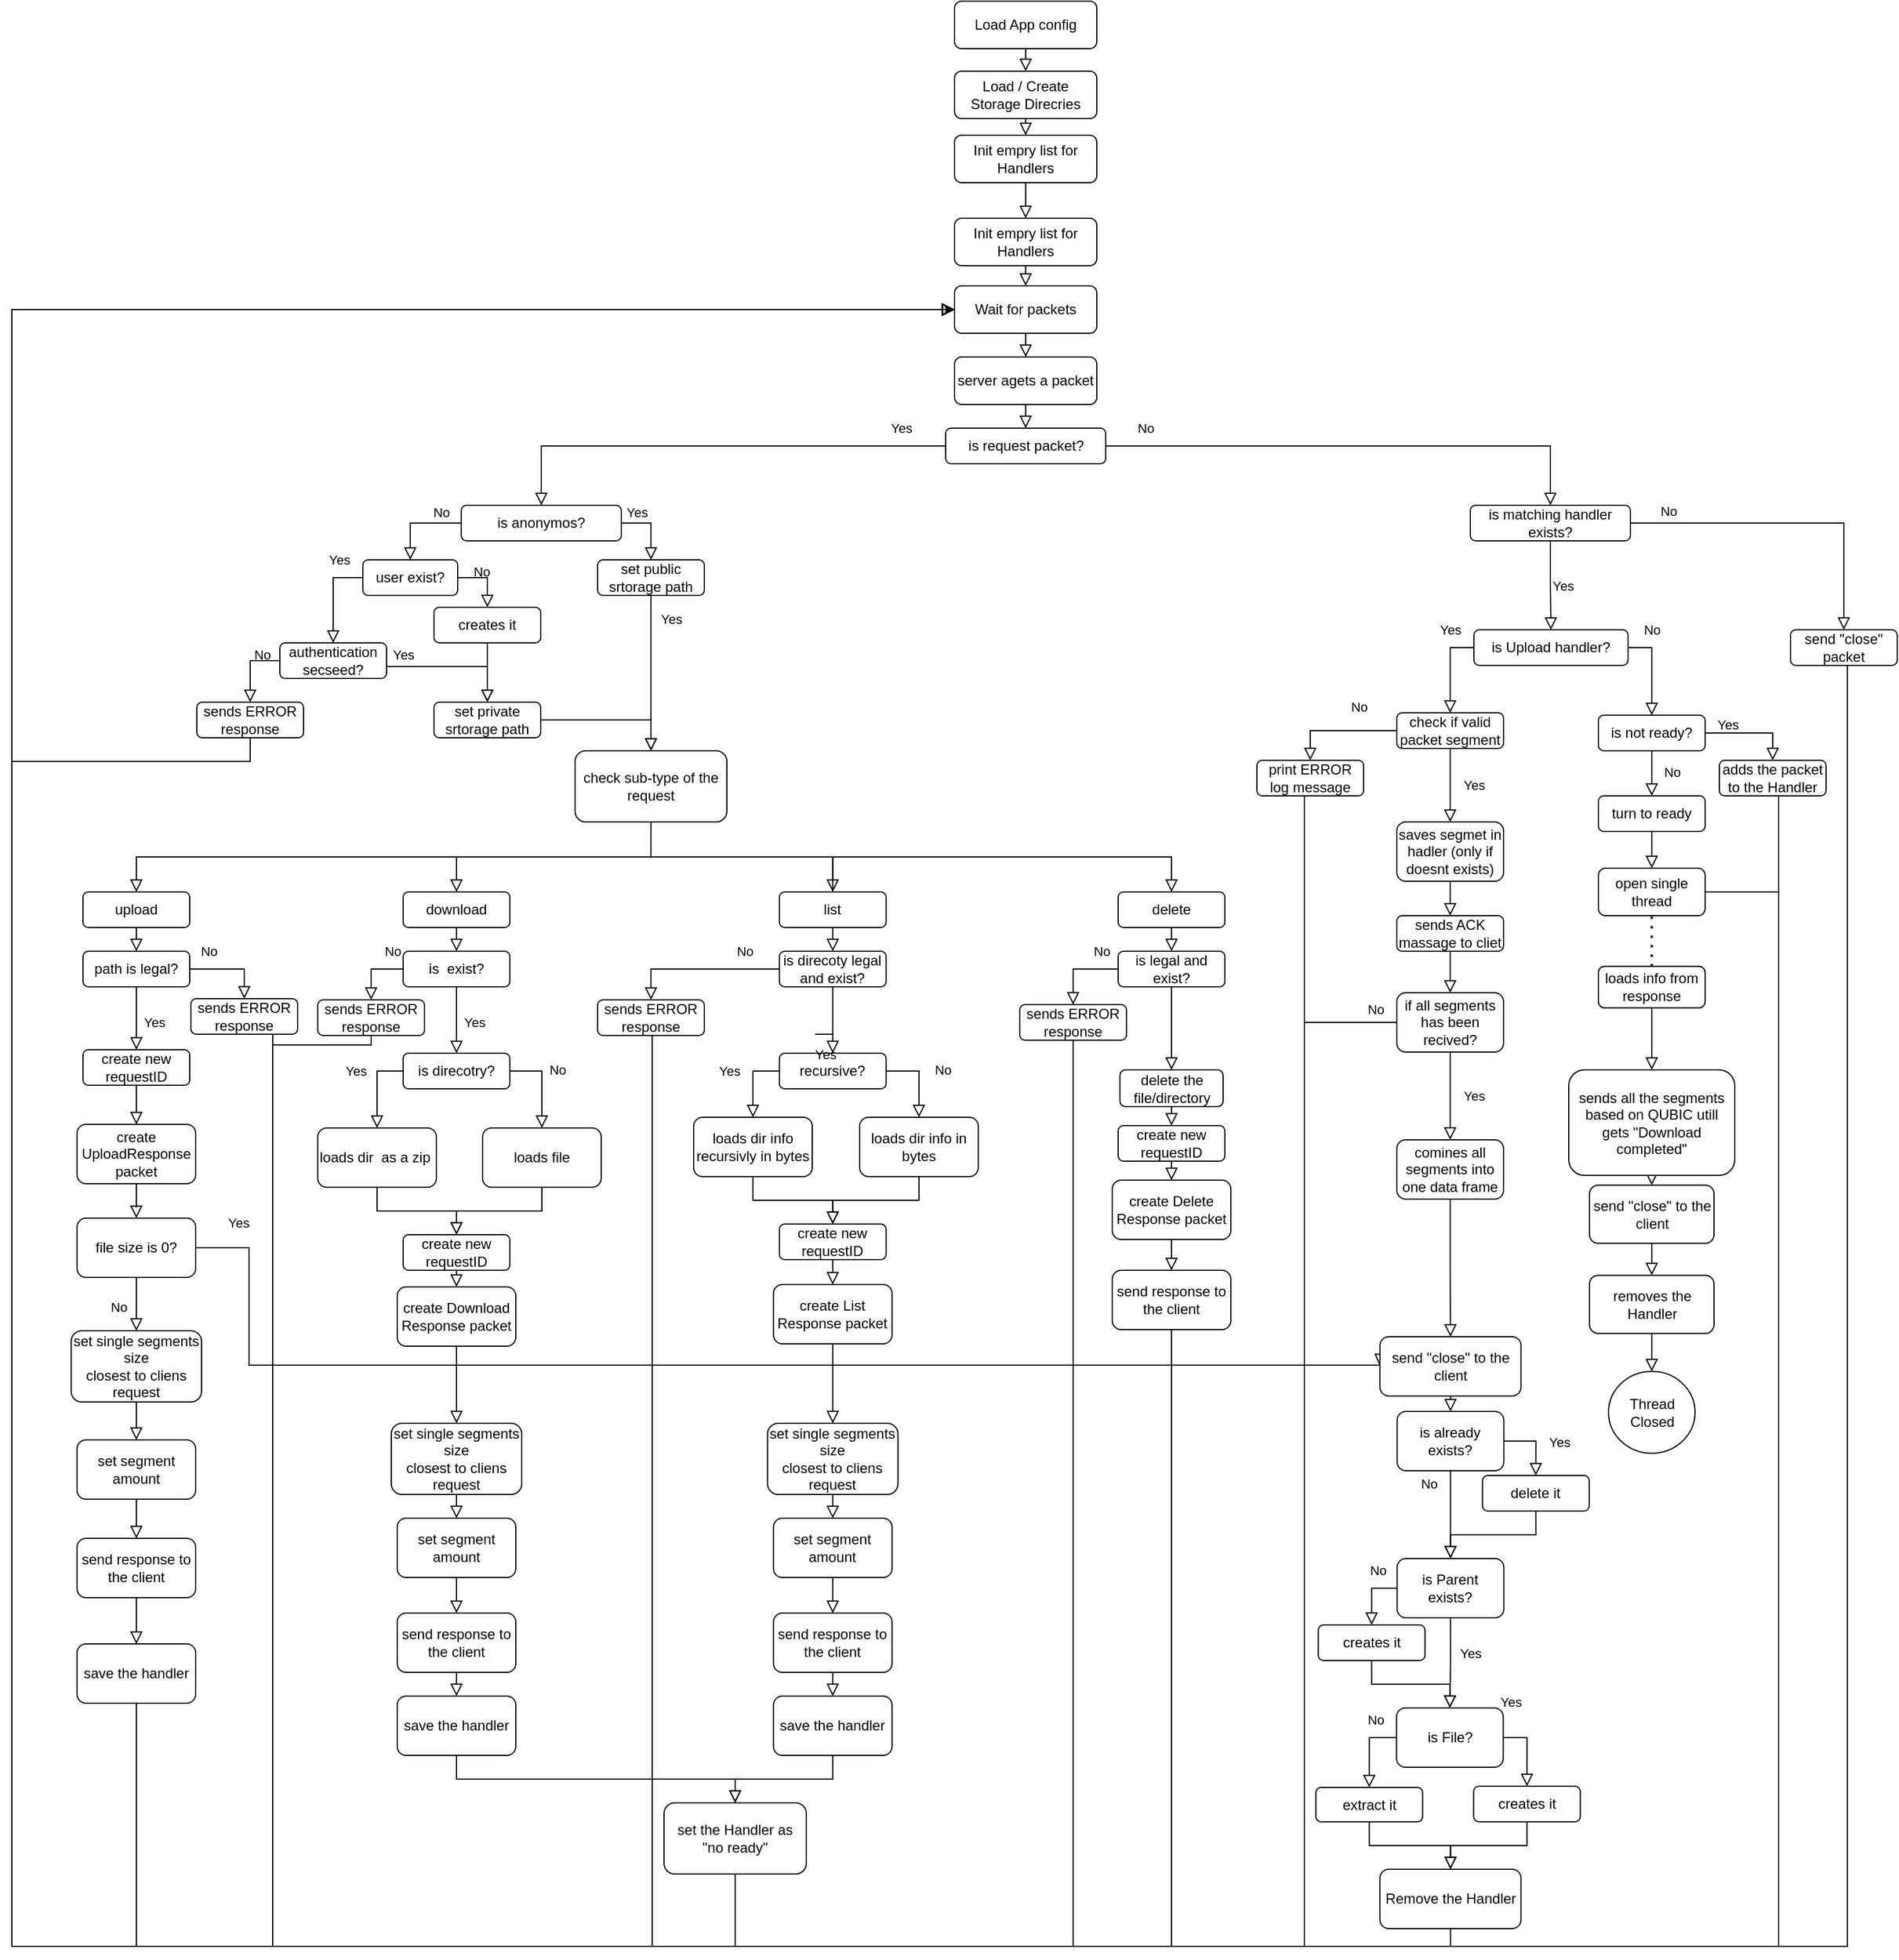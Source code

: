 <mxfile version="21.0.6" type="github">
  <diagram id="C5RBs43oDa-KdzZeNtuy" name="Page-1">
    <mxGraphModel dx="2500" dy="802" grid="1" gridSize="10" guides="1" tooltips="1" connect="1" arrows="1" fold="1" page="1" pageScale="1" pageWidth="827" pageHeight="1169" math="0" shadow="0">
      <root>
        <mxCell id="WIyWlLk6GJQsqaUBKTNV-0" />
        <mxCell id="WIyWlLk6GJQsqaUBKTNV-1" parent="WIyWlLk6GJQsqaUBKTNV-0" />
        <mxCell id="WIyWlLk6GJQsqaUBKTNV-3" value="server agets a packet" style="rounded=1;whiteSpace=wrap;html=1;fontSize=12;glass=0;strokeWidth=1;shadow=0;" parent="WIyWlLk6GJQsqaUBKTNV-1" vertex="1">
          <mxGeometry x="-5" y="320" width="120" height="40" as="geometry" />
        </mxCell>
        <mxCell id="WIyWlLk6GJQsqaUBKTNV-5" value="No" style="edgeStyle=orthogonalEdgeStyle;rounded=0;html=1;jettySize=auto;orthogonalLoop=1;fontSize=11;endArrow=block;endFill=0;endSize=8;strokeWidth=1;shadow=0;labelBackgroundColor=none;exitX=0.5;exitY=1;exitDx=0;exitDy=0;entryX=0.5;entryY=0;entryDx=0;entryDy=0;" parent="WIyWlLk6GJQsqaUBKTNV-1" source="WIyWlLk6GJQsqaUBKTNV-7" target="fX1Ia65fQYnZh4xE99EQ-3" edge="1">
          <mxGeometry x="-0.543" y="15" relative="1" as="geometry">
            <mxPoint as="offset" />
            <mxPoint x="-335" y="494" as="sourcePoint" />
            <mxPoint x="-338" y="520" as="targetPoint" />
            <Array as="points">
              <mxPoint x="55" y="395" />
              <mxPoint x="498" y="395" />
            </Array>
          </mxGeometry>
        </mxCell>
        <mxCell id="0BvVbnJKyEt2qMHATExJ-121" value="Yes" style="edgeStyle=orthogonalEdgeStyle;shape=connector;rounded=0;orthogonalLoop=1;jettySize=auto;html=1;exitX=0;exitY=0.5;exitDx=0;exitDy=0;entryX=0.5;entryY=0;entryDx=0;entryDy=0;shadow=0;labelBackgroundColor=none;strokeColor=default;strokeWidth=1;fontFamily=Helvetica;fontSize=11;fontColor=default;endArrow=block;endFill=0;endSize=8;" parent="WIyWlLk6GJQsqaUBKTNV-1" source="WIyWlLk6GJQsqaUBKTNV-7" target="fX1Ia65fQYnZh4xE99EQ-2" edge="1">
          <mxGeometry x="-0.808" y="-15" relative="1" as="geometry">
            <mxPoint as="offset" />
          </mxGeometry>
        </mxCell>
        <mxCell id="WIyWlLk6GJQsqaUBKTNV-7" value="is request packet?" style="rounded=1;whiteSpace=wrap;html=1;fontSize=12;glass=0;strokeWidth=1;shadow=0;" parent="WIyWlLk6GJQsqaUBKTNV-1" vertex="1">
          <mxGeometry x="-12.5" y="380" width="135" height="30" as="geometry" />
        </mxCell>
        <mxCell id="WIyWlLk6GJQsqaUBKTNV-8" value="No" style="rounded=0;html=1;jettySize=auto;orthogonalLoop=1;fontSize=11;endArrow=block;endFill=0;endSize=8;strokeWidth=1;shadow=0;labelBackgroundColor=none;edgeStyle=orthogonalEdgeStyle;" parent="WIyWlLk6GJQsqaUBKTNV-1" edge="1">
          <mxGeometry x="0.333" y="20" relative="1" as="geometry">
            <mxPoint as="offset" />
            <mxPoint x="238.067" y="489.947" as="sourcePoint" />
          </mxGeometry>
        </mxCell>
        <mxCell id="fX1Ia65fQYnZh4xE99EQ-1" value="" style="rounded=0;html=1;jettySize=auto;orthogonalLoop=1;fontSize=11;endArrow=block;endFill=0;endSize=8;strokeWidth=1;shadow=0;labelBackgroundColor=none;edgeStyle=orthogonalEdgeStyle;exitX=0.5;exitY=1;exitDx=0;exitDy=0;entryX=0.5;entryY=0;entryDx=0;entryDy=0;" parent="WIyWlLk6GJQsqaUBKTNV-1" source="WIyWlLk6GJQsqaUBKTNV-3" target="WIyWlLk6GJQsqaUBKTNV-7" edge="1">
          <mxGeometry relative="1" as="geometry">
            <mxPoint x="-364.5" y="404" as="sourcePoint" />
            <mxPoint x="-364.5" y="454" as="targetPoint" />
          </mxGeometry>
        </mxCell>
        <mxCell id="fX1Ia65fQYnZh4xE99EQ-2" value="is anonymos?" style="rounded=1;whiteSpace=wrap;html=1;fontSize=12;glass=0;strokeWidth=1;shadow=0;" parent="WIyWlLk6GJQsqaUBKTNV-1" vertex="1">
          <mxGeometry x="-421" y="445" width="135" height="30" as="geometry" />
        </mxCell>
        <mxCell id="fX1Ia65fQYnZh4xE99EQ-3" value="is matching handler exists?" style="rounded=1;whiteSpace=wrap;html=1;fontSize=12;glass=0;strokeWidth=1;shadow=0;" parent="WIyWlLk6GJQsqaUBKTNV-1" vertex="1">
          <mxGeometry x="430" y="445" width="135" height="30" as="geometry" />
        </mxCell>
        <mxCell id="fX1Ia65fQYnZh4xE99EQ-5" value="Yes" style="rounded=0;html=1;jettySize=auto;orthogonalLoop=1;fontSize=11;endArrow=block;endFill=0;endSize=8;strokeWidth=1;shadow=0;labelBackgroundColor=none;edgeStyle=orthogonalEdgeStyle;exitX=1;exitY=0.5;exitDx=0;exitDy=0;entryX=0.5;entryY=0;entryDx=0;entryDy=0;" parent="WIyWlLk6GJQsqaUBKTNV-1" source="fX1Ia65fQYnZh4xE99EQ-2" target="fX1Ia65fQYnZh4xE99EQ-25" edge="1">
          <mxGeometry x="-0.533" y="9" relative="1" as="geometry">
            <mxPoint as="offset" />
            <mxPoint x="-314.5" y="476" as="sourcePoint" />
            <mxPoint x="-314.5" y="516" as="targetPoint" />
          </mxGeometry>
        </mxCell>
        <mxCell id="fX1Ia65fQYnZh4xE99EQ-10" value="user exist?" style="rounded=1;whiteSpace=wrap;html=1;fontSize=12;glass=0;strokeWidth=1;shadow=0;" parent="WIyWlLk6GJQsqaUBKTNV-1" vertex="1">
          <mxGeometry x="-504" y="491" width="80" height="30" as="geometry" />
        </mxCell>
        <mxCell id="fX1Ia65fQYnZh4xE99EQ-11" value="No" style="edgeStyle=orthogonalEdgeStyle;rounded=0;html=1;jettySize=auto;orthogonalLoop=1;fontSize=11;endArrow=block;endFill=0;endSize=8;strokeWidth=1;shadow=0;labelBackgroundColor=none;exitX=0;exitY=0.5;exitDx=0;exitDy=0;entryX=0.5;entryY=0;entryDx=0;entryDy=0;" parent="WIyWlLk6GJQsqaUBKTNV-1" source="fX1Ia65fQYnZh4xE99EQ-2" target="fX1Ia65fQYnZh4xE99EQ-10" edge="1">
          <mxGeometry x="-0.523" y="-9" relative="1" as="geometry">
            <mxPoint as="offset" />
            <mxPoint x="-408.75" y="476" as="sourcePoint" />
            <mxPoint x="-409" y="512" as="targetPoint" />
          </mxGeometry>
        </mxCell>
        <mxCell id="fX1Ia65fQYnZh4xE99EQ-14" value="No" style="edgeStyle=orthogonalEdgeStyle;rounded=0;html=1;jettySize=auto;orthogonalLoop=1;fontSize=11;endArrow=block;endFill=0;endSize=8;strokeWidth=1;shadow=0;labelBackgroundColor=none;exitX=1;exitY=0.5;exitDx=0;exitDy=0;entryX=0.5;entryY=0;entryDx=0;entryDy=0;" parent="WIyWlLk6GJQsqaUBKTNV-1" source="fX1Ia65fQYnZh4xE99EQ-10" target="fX1Ia65fQYnZh4xE99EQ-15" edge="1">
          <mxGeometry x="-0.2" y="5" relative="1" as="geometry">
            <mxPoint as="offset" />
            <mxPoint x="-419.75" y="521" as="sourcePoint" />
            <mxPoint x="-420" y="557" as="targetPoint" />
          </mxGeometry>
        </mxCell>
        <mxCell id="fX1Ia65fQYnZh4xE99EQ-15" value="creates it" style="rounded=1;whiteSpace=wrap;html=1;fontSize=12;glass=0;strokeWidth=1;shadow=0;" parent="WIyWlLk6GJQsqaUBKTNV-1" vertex="1">
          <mxGeometry x="-444" y="531" width="90" height="30" as="geometry" />
        </mxCell>
        <mxCell id="fX1Ia65fQYnZh4xE99EQ-17" value="Yes" style="rounded=0;html=1;jettySize=auto;orthogonalLoop=1;fontSize=11;endArrow=block;endFill=0;endSize=8;strokeWidth=1;shadow=0;labelBackgroundColor=none;edgeStyle=orthogonalEdgeStyle;entryX=0.5;entryY=0;entryDx=0;entryDy=0;exitX=0;exitY=0.5;exitDx=0;exitDy=0;" parent="WIyWlLk6GJQsqaUBKTNV-1" source="fX1Ia65fQYnZh4xE99EQ-10" target="fX1Ia65fQYnZh4xE99EQ-18" edge="1">
          <mxGeometry x="-0.5" y="-15" relative="1" as="geometry">
            <mxPoint as="offset" />
            <mxPoint x="-504.5" y="521" as="sourcePoint" />
            <mxPoint x="-504.5" y="561" as="targetPoint" />
          </mxGeometry>
        </mxCell>
        <mxCell id="fX1Ia65fQYnZh4xE99EQ-18" value="authentication secseed?" style="rounded=1;whiteSpace=wrap;html=1;fontSize=12;glass=0;strokeWidth=1;shadow=0;" parent="WIyWlLk6GJQsqaUBKTNV-1" vertex="1">
          <mxGeometry x="-574" y="561" width="90" height="30" as="geometry" />
        </mxCell>
        <mxCell id="fX1Ia65fQYnZh4xE99EQ-19" value="No" style="edgeStyle=orthogonalEdgeStyle;rounded=0;html=1;jettySize=auto;orthogonalLoop=1;fontSize=11;endArrow=block;endFill=0;endSize=8;strokeWidth=1;shadow=0;labelBackgroundColor=none;exitX=0;exitY=0.5;exitDx=0;exitDy=0;entryX=0.5;entryY=0;entryDx=0;entryDy=0;" parent="WIyWlLk6GJQsqaUBKTNV-1" source="fX1Ia65fQYnZh4xE99EQ-18" target="fX1Ia65fQYnZh4xE99EQ-20" edge="1">
          <mxGeometry x="-0.5" y="-5" relative="1" as="geometry">
            <mxPoint as="offset" />
            <mxPoint x="-544.75" y="593.0" as="sourcePoint" />
            <mxPoint x="-545" y="629" as="targetPoint" />
          </mxGeometry>
        </mxCell>
        <mxCell id="hMePAKvrivbXnAsOEjNU-0" style="edgeStyle=orthogonalEdgeStyle;rounded=0;orthogonalLoop=1;jettySize=auto;html=1;exitX=0.5;exitY=1;exitDx=0;exitDy=0;entryX=0;entryY=0.5;entryDx=0;entryDy=0;" edge="1" parent="WIyWlLk6GJQsqaUBKTNV-1" source="fX1Ia65fQYnZh4xE99EQ-20" target="0BvVbnJKyEt2qMHATExJ-158">
          <mxGeometry relative="1" as="geometry">
            <Array as="points">
              <mxPoint x="-599" y="661" />
              <mxPoint x="-800" y="661" />
              <mxPoint x="-800" y="280" />
            </Array>
          </mxGeometry>
        </mxCell>
        <mxCell id="fX1Ia65fQYnZh4xE99EQ-20" value="sends ERROR&lt;br&gt;response" style="rounded=1;whiteSpace=wrap;html=1;fontSize=12;glass=0;strokeWidth=1;shadow=0;" parent="WIyWlLk6GJQsqaUBKTNV-1" vertex="1">
          <mxGeometry x="-644" y="611" width="90" height="30" as="geometry" />
        </mxCell>
        <mxCell id="fX1Ia65fQYnZh4xE99EQ-27" style="edgeStyle=orthogonalEdgeStyle;rounded=0;orthogonalLoop=1;jettySize=auto;html=1;labelBackgroundColor=none;endArrow=block;endFill=0;endSize=8;strokeWidth=1;shadow=0;entryX=0.5;entryY=0;entryDx=0;entryDy=0;" parent="WIyWlLk6GJQsqaUBKTNV-1" source="fX1Ia65fQYnZh4xE99EQ-23" target="fX1Ia65fQYnZh4xE99EQ-26" edge="1">
          <mxGeometry relative="1" as="geometry">
            <mxPoint x="-414.0" y="761.0" as="targetPoint" />
          </mxGeometry>
        </mxCell>
        <mxCell id="fX1Ia65fQYnZh4xE99EQ-25" value="set public srtorage path" style="rounded=1;whiteSpace=wrap;html=1;fontSize=12;glass=0;strokeWidth=1;shadow=0;" parent="WIyWlLk6GJQsqaUBKTNV-1" vertex="1">
          <mxGeometry x="-306" y="491" width="90" height="30" as="geometry" />
        </mxCell>
        <mxCell id="fX1Ia65fQYnZh4xE99EQ-26" value="check sub-type of the request" style="rounded=1;whiteSpace=wrap;html=1;fontSize=12;glass=0;strokeWidth=1;shadow=0;" parent="WIyWlLk6GJQsqaUBKTNV-1" vertex="1">
          <mxGeometry x="-325" y="652" width="128" height="60" as="geometry" />
        </mxCell>
        <mxCell id="fX1Ia65fQYnZh4xE99EQ-29" value="upload" style="rounded=1;whiteSpace=wrap;html=1;fontSize=12;glass=0;strokeWidth=1;shadow=0;" parent="WIyWlLk6GJQsqaUBKTNV-1" vertex="1">
          <mxGeometry x="-740" y="771" width="90" height="30" as="geometry" />
        </mxCell>
        <mxCell id="0BvVbnJKyEt2qMHATExJ-45" value="No" style="edgeStyle=orthogonalEdgeStyle;shape=connector;rounded=0;orthogonalLoop=1;jettySize=auto;html=1;entryX=0.5;entryY=0;entryDx=0;entryDy=0;shadow=0;labelBackgroundColor=none;strokeColor=default;strokeWidth=1;fontFamily=Helvetica;fontSize=11;fontColor=default;endArrow=block;endFill=0;endSize=8;" parent="WIyWlLk6GJQsqaUBKTNV-1" source="fX1Ia65fQYnZh4xE99EQ-31" target="fX1Ia65fQYnZh4xE99EQ-38" edge="1">
          <mxGeometry x="-0.556" y="15" relative="1" as="geometry">
            <mxPoint as="offset" />
          </mxGeometry>
        </mxCell>
        <mxCell id="0BvVbnJKyEt2qMHATExJ-56" value="Yes" style="edgeStyle=orthogonalEdgeStyle;shape=connector;rounded=0;orthogonalLoop=1;jettySize=auto;html=1;entryX=0.5;entryY=0;entryDx=0;entryDy=0;shadow=0;labelBackgroundColor=none;strokeColor=default;strokeWidth=1;fontFamily=Helvetica;fontSize=11;fontColor=default;endArrow=block;endFill=0;endSize=8;" parent="WIyWlLk6GJQsqaUBKTNV-1" source="fX1Ia65fQYnZh4xE99EQ-31" target="fX1Ia65fQYnZh4xE99EQ-82" edge="1">
          <mxGeometry x="0.132" y="15" relative="1" as="geometry">
            <mxPoint as="offset" />
          </mxGeometry>
        </mxCell>
        <mxCell id="fX1Ia65fQYnZh4xE99EQ-31" value="path is legal?" style="rounded=1;whiteSpace=wrap;html=1;fontSize=12;glass=0;strokeWidth=1;shadow=0;" parent="WIyWlLk6GJQsqaUBKTNV-1" vertex="1">
          <mxGeometry x="-740" y="821" width="90" height="30" as="geometry" />
        </mxCell>
        <mxCell id="0BvVbnJKyEt2qMHATExJ-174" style="edgeStyle=orthogonalEdgeStyle;shape=connector;rounded=0;orthogonalLoop=1;jettySize=auto;html=1;exitX=0.5;exitY=1;exitDx=0;exitDy=0;entryX=0;entryY=0.5;entryDx=0;entryDy=0;shadow=0;labelBackgroundColor=none;strokeColor=default;strokeWidth=1;fontFamily=Helvetica;fontSize=11;fontColor=default;endArrow=block;endFill=0;endSize=8;" parent="WIyWlLk6GJQsqaUBKTNV-1" source="fX1Ia65fQYnZh4xE99EQ-38" target="0BvVbnJKyEt2qMHATExJ-158" edge="1">
          <mxGeometry relative="1" as="geometry">
            <Array as="points">
              <mxPoint x="-580" y="891" />
              <mxPoint x="-580" y="1660" />
              <mxPoint x="-800" y="1660" />
              <mxPoint x="-800" y="280" />
            </Array>
          </mxGeometry>
        </mxCell>
        <mxCell id="fX1Ia65fQYnZh4xE99EQ-38" value="sends ERROR&lt;br&gt;response" style="rounded=1;whiteSpace=wrap;html=1;fontSize=12;glass=0;strokeWidth=1;shadow=0;" parent="WIyWlLk6GJQsqaUBKTNV-1" vertex="1">
          <mxGeometry x="-649" y="861" width="90" height="30" as="geometry" />
        </mxCell>
        <mxCell id="0BvVbnJKyEt2qMHATExJ-60" style="edgeStyle=orthogonalEdgeStyle;shape=connector;rounded=0;orthogonalLoop=1;jettySize=auto;html=1;entryX=0.5;entryY=0;entryDx=0;entryDy=0;shadow=0;labelBackgroundColor=none;strokeColor=default;strokeWidth=1;fontFamily=Helvetica;fontSize=11;fontColor=default;endArrow=block;endFill=0;endSize=8;" parent="WIyWlLk6GJQsqaUBKTNV-1" source="fX1Ia65fQYnZh4xE99EQ-41" target="fX1Ia65fQYnZh4xE99EQ-43" edge="1">
          <mxGeometry relative="1" as="geometry" />
        </mxCell>
        <mxCell id="fX1Ia65fQYnZh4xE99EQ-41" value="create UploadResponse packet" style="rounded=1;whiteSpace=wrap;html=1;fontSize=12;glass=0;strokeWidth=1;shadow=0;" parent="WIyWlLk6GJQsqaUBKTNV-1" vertex="1">
          <mxGeometry x="-745" y="967" width="100" height="50" as="geometry" />
        </mxCell>
        <mxCell id="0BvVbnJKyEt2qMHATExJ-157" value="Yes" style="edgeStyle=orthogonalEdgeStyle;shape=connector;rounded=0;orthogonalLoop=1;jettySize=auto;html=1;exitX=1;exitY=0.5;exitDx=0;exitDy=0;entryX=0;entryY=0.5;entryDx=0;entryDy=0;shadow=0;labelBackgroundColor=none;strokeColor=default;strokeWidth=1;fontFamily=Helvetica;fontSize=11;fontColor=default;endArrow=block;endFill=0;endSize=8;" parent="WIyWlLk6GJQsqaUBKTNV-1" source="fX1Ia65fQYnZh4xE99EQ-43" target="fX1Ia65fQYnZh4xE99EQ-201" edge="1">
          <mxGeometry x="-0.935" y="21" relative="1" as="geometry">
            <Array as="points">
              <mxPoint x="-600" y="1071" />
              <mxPoint x="-600" y="1170" />
            </Array>
            <mxPoint as="offset" />
          </mxGeometry>
        </mxCell>
        <mxCell id="fX1Ia65fQYnZh4xE99EQ-43" value="file size is 0?" style="rounded=1;whiteSpace=wrap;html=1;fontSize=12;glass=0;strokeWidth=1;shadow=0;" parent="WIyWlLk6GJQsqaUBKTNV-1" vertex="1">
          <mxGeometry x="-745" y="1046" width="100" height="50" as="geometry" />
        </mxCell>
        <mxCell id="0BvVbnJKyEt2qMHATExJ-67" style="edgeStyle=orthogonalEdgeStyle;shape=connector;rounded=0;orthogonalLoop=1;jettySize=auto;html=1;entryX=0.5;entryY=0;entryDx=0;entryDy=0;shadow=0;labelBackgroundColor=none;strokeColor=default;strokeWidth=1;fontFamily=Helvetica;fontSize=11;fontColor=default;endArrow=block;endFill=0;endSize=8;" parent="WIyWlLk6GJQsqaUBKTNV-1" source="fX1Ia65fQYnZh4xE99EQ-46" target="fX1Ia65fQYnZh4xE99EQ-51" edge="1">
          <mxGeometry relative="1" as="geometry" />
        </mxCell>
        <mxCell id="fX1Ia65fQYnZh4xE99EQ-46" value="set single segments size&lt;br&gt;closest to cliens request" style="rounded=1;whiteSpace=wrap;html=1;fontSize=12;glass=0;strokeWidth=1;shadow=0;" parent="WIyWlLk6GJQsqaUBKTNV-1" vertex="1">
          <mxGeometry x="-750" y="1141" width="110" height="60" as="geometry" />
        </mxCell>
        <mxCell id="0BvVbnJKyEt2qMHATExJ-68" style="edgeStyle=orthogonalEdgeStyle;shape=connector;rounded=0;orthogonalLoop=1;jettySize=auto;html=1;entryX=0.5;entryY=0;entryDx=0;entryDy=0;shadow=0;labelBackgroundColor=none;strokeColor=default;strokeWidth=1;fontFamily=Helvetica;fontSize=11;fontColor=default;endArrow=block;endFill=0;endSize=8;" parent="WIyWlLk6GJQsqaUBKTNV-1" source="fX1Ia65fQYnZh4xE99EQ-51" target="fX1Ia65fQYnZh4xE99EQ-52" edge="1">
          <mxGeometry relative="1" as="geometry" />
        </mxCell>
        <mxCell id="fX1Ia65fQYnZh4xE99EQ-51" value="set segment amount" style="rounded=1;whiteSpace=wrap;html=1;fontSize=12;glass=0;strokeWidth=1;shadow=0;" parent="WIyWlLk6GJQsqaUBKTNV-1" vertex="1">
          <mxGeometry x="-745" y="1233" width="100" height="50" as="geometry" />
        </mxCell>
        <mxCell id="0BvVbnJKyEt2qMHATExJ-69" style="edgeStyle=orthogonalEdgeStyle;shape=connector;rounded=0;orthogonalLoop=1;jettySize=auto;html=1;entryX=0.5;entryY=0;entryDx=0;entryDy=0;shadow=0;labelBackgroundColor=none;strokeColor=default;strokeWidth=1;fontFamily=Helvetica;fontSize=11;fontColor=default;endArrow=block;endFill=0;endSize=8;" parent="WIyWlLk6GJQsqaUBKTNV-1" source="fX1Ia65fQYnZh4xE99EQ-52" target="fX1Ia65fQYnZh4xE99EQ-53" edge="1">
          <mxGeometry relative="1" as="geometry" />
        </mxCell>
        <mxCell id="fX1Ia65fQYnZh4xE99EQ-52" value="send response to the client" style="rounded=1;whiteSpace=wrap;html=1;fontSize=12;glass=0;strokeWidth=1;shadow=0;" parent="WIyWlLk6GJQsqaUBKTNV-1" vertex="1">
          <mxGeometry x="-745" y="1316" width="100" height="50" as="geometry" />
        </mxCell>
        <mxCell id="0BvVbnJKyEt2qMHATExJ-175" style="edgeStyle=orthogonalEdgeStyle;shape=connector;rounded=0;orthogonalLoop=1;jettySize=auto;html=1;exitX=0.5;exitY=1;exitDx=0;exitDy=0;entryX=0;entryY=0.5;entryDx=0;entryDy=0;shadow=0;labelBackgroundColor=none;strokeColor=default;strokeWidth=1;fontFamily=Helvetica;fontSize=11;fontColor=default;endArrow=block;endFill=0;endSize=8;" parent="WIyWlLk6GJQsqaUBKTNV-1" source="fX1Ia65fQYnZh4xE99EQ-53" target="0BvVbnJKyEt2qMHATExJ-158" edge="1">
          <mxGeometry relative="1" as="geometry">
            <Array as="points">
              <mxPoint x="-695" y="1660" />
              <mxPoint x="-800" y="1660" />
              <mxPoint x="-800" y="280" />
            </Array>
          </mxGeometry>
        </mxCell>
        <mxCell id="fX1Ia65fQYnZh4xE99EQ-53" value="save the handler" style="rounded=1;whiteSpace=wrap;html=1;fontSize=12;glass=0;strokeWidth=1;shadow=0;" parent="WIyWlLk6GJQsqaUBKTNV-1" vertex="1">
          <mxGeometry x="-745" y="1405" width="100" height="50" as="geometry" />
        </mxCell>
        <mxCell id="0BvVbnJKyEt2qMHATExJ-72" style="edgeStyle=orthogonalEdgeStyle;shape=connector;rounded=0;orthogonalLoop=1;jettySize=auto;html=1;exitX=0.5;exitY=1;exitDx=0;exitDy=0;entryX=0.5;entryY=0;entryDx=0;entryDy=0;shadow=0;labelBackgroundColor=none;strokeColor=default;strokeWidth=1;fontFamily=Helvetica;fontSize=11;fontColor=default;endArrow=block;endFill=0;endSize=8;" parent="WIyWlLk6GJQsqaUBKTNV-1" source="fX1Ia65fQYnZh4xE99EQ-57" target="fX1Ia65fQYnZh4xE99EQ-58" edge="1">
          <mxGeometry relative="1" as="geometry" />
        </mxCell>
        <mxCell id="fX1Ia65fQYnZh4xE99EQ-57" value="download" style="rounded=1;whiteSpace=wrap;html=1;fontSize=12;glass=0;strokeWidth=1;shadow=0;" parent="WIyWlLk6GJQsqaUBKTNV-1" vertex="1">
          <mxGeometry x="-470" y="771" width="90" height="30" as="geometry" />
        </mxCell>
        <mxCell id="0BvVbnJKyEt2qMHATExJ-76" value="Yes" style="edgeStyle=orthogonalEdgeStyle;shape=connector;rounded=0;orthogonalLoop=1;jettySize=auto;html=1;shadow=0;labelBackgroundColor=none;strokeColor=default;strokeWidth=1;fontFamily=Helvetica;fontSize=11;fontColor=default;endArrow=block;endFill=0;endSize=8;" parent="WIyWlLk6GJQsqaUBKTNV-1" source="fX1Ia65fQYnZh4xE99EQ-58" target="fX1Ia65fQYnZh4xE99EQ-62" edge="1">
          <mxGeometry x="0.071" y="15" relative="1" as="geometry">
            <mxPoint as="offset" />
          </mxGeometry>
        </mxCell>
        <mxCell id="fX1Ia65fQYnZh4xE99EQ-58" value="is&amp;nbsp; exist?" style="rounded=1;whiteSpace=wrap;html=1;fontSize=12;glass=0;strokeWidth=1;shadow=0;" parent="WIyWlLk6GJQsqaUBKTNV-1" vertex="1">
          <mxGeometry x="-470" y="821" width="90" height="30" as="geometry" />
        </mxCell>
        <mxCell id="0BvVbnJKyEt2qMHATExJ-176" style="edgeStyle=orthogonalEdgeStyle;shape=connector;rounded=0;orthogonalLoop=1;jettySize=auto;html=1;exitX=0.5;exitY=1;exitDx=0;exitDy=0;entryX=0;entryY=0.5;entryDx=0;entryDy=0;shadow=0;labelBackgroundColor=none;strokeColor=default;strokeWidth=1;fontFamily=Helvetica;fontSize=11;fontColor=default;endArrow=block;endFill=0;endSize=8;" parent="WIyWlLk6GJQsqaUBKTNV-1" source="fX1Ia65fQYnZh4xE99EQ-60" target="0BvVbnJKyEt2qMHATExJ-158" edge="1">
          <mxGeometry relative="1" as="geometry">
            <Array as="points">
              <mxPoint x="-497" y="900" />
              <mxPoint x="-580" y="900" />
              <mxPoint x="-580" y="1660" />
              <mxPoint x="-800" y="1660" />
              <mxPoint x="-800" y="280" />
            </Array>
          </mxGeometry>
        </mxCell>
        <mxCell id="fX1Ia65fQYnZh4xE99EQ-60" value="sends ERROR&lt;br&gt;response" style="rounded=1;whiteSpace=wrap;html=1;fontSize=12;glass=0;strokeWidth=1;shadow=0;" parent="WIyWlLk6GJQsqaUBKTNV-1" vertex="1">
          <mxGeometry x="-542" y="862" width="90" height="30" as="geometry" />
        </mxCell>
        <mxCell id="0BvVbnJKyEt2qMHATExJ-77" value="Yes" style="edgeStyle=orthogonalEdgeStyle;shape=connector;rounded=0;orthogonalLoop=1;jettySize=auto;html=1;exitX=0;exitY=0.5;exitDx=0;exitDy=0;entryX=0.5;entryY=0;entryDx=0;entryDy=0;shadow=0;labelBackgroundColor=none;strokeColor=default;strokeWidth=1;fontFamily=Helvetica;fontSize=11;fontColor=default;endArrow=block;endFill=0;endSize=8;" parent="WIyWlLk6GJQsqaUBKTNV-1" source="fX1Ia65fQYnZh4xE99EQ-62" target="fX1Ia65fQYnZh4xE99EQ-65" edge="1">
          <mxGeometry x="-0.371" y="-18" relative="1" as="geometry">
            <mxPoint as="offset" />
          </mxGeometry>
        </mxCell>
        <mxCell id="0BvVbnJKyEt2qMHATExJ-78" value="No" style="edgeStyle=orthogonalEdgeStyle;shape=connector;rounded=0;orthogonalLoop=1;jettySize=auto;html=1;exitX=1;exitY=0.5;exitDx=0;exitDy=0;entryX=0.5;entryY=0;entryDx=0;entryDy=0;shadow=0;labelBackgroundColor=none;strokeColor=default;strokeWidth=1;fontFamily=Helvetica;fontSize=11;fontColor=default;endArrow=block;endFill=0;endSize=8;" parent="WIyWlLk6GJQsqaUBKTNV-1" source="fX1Ia65fQYnZh4xE99EQ-62" target="fX1Ia65fQYnZh4xE99EQ-74" edge="1">
          <mxGeometry x="-0.28" y="13" relative="1" as="geometry">
            <mxPoint y="-1" as="offset" />
          </mxGeometry>
        </mxCell>
        <mxCell id="fX1Ia65fQYnZh4xE99EQ-62" value="is direcotry?" style="rounded=1;whiteSpace=wrap;html=1;fontSize=12;glass=0;strokeWidth=1;shadow=0;" parent="WIyWlLk6GJQsqaUBKTNV-1" vertex="1">
          <mxGeometry x="-470" y="907" width="90" height="30" as="geometry" />
        </mxCell>
        <mxCell id="0BvVbnJKyEt2qMHATExJ-80" style="edgeStyle=orthogonalEdgeStyle;shape=connector;rounded=0;orthogonalLoop=1;jettySize=auto;html=1;entryX=0.5;entryY=0;entryDx=0;entryDy=0;shadow=0;labelBackgroundColor=none;strokeColor=default;strokeWidth=1;fontFamily=Helvetica;fontSize=11;fontColor=default;endArrow=block;endFill=0;endSize=8;" parent="WIyWlLk6GJQsqaUBKTNV-1" source="fX1Ia65fQYnZh4xE99EQ-65" target="fX1Ia65fQYnZh4xE99EQ-84" edge="1">
          <mxGeometry relative="1" as="geometry" />
        </mxCell>
        <mxCell id="fX1Ia65fQYnZh4xE99EQ-65" value="loads dir&amp;nbsp; as a zip&amp;nbsp;" style="rounded=1;whiteSpace=wrap;html=1;fontSize=12;glass=0;strokeWidth=1;shadow=0;" parent="WIyWlLk6GJQsqaUBKTNV-1" vertex="1">
          <mxGeometry x="-542" y="970" width="100" height="50" as="geometry" />
        </mxCell>
        <mxCell id="0BvVbnJKyEt2qMHATExJ-84" style="edgeStyle=orthogonalEdgeStyle;shape=connector;rounded=0;orthogonalLoop=1;jettySize=auto;html=1;exitX=0.5;exitY=1;exitDx=0;exitDy=0;entryX=0.5;entryY=0;entryDx=0;entryDy=0;shadow=0;labelBackgroundColor=none;strokeColor=default;strokeWidth=1;fontFamily=Helvetica;fontSize=11;fontColor=default;endArrow=block;endFill=0;endSize=8;" parent="WIyWlLk6GJQsqaUBKTNV-1" source="fX1Ia65fQYnZh4xE99EQ-67" target="fX1Ia65fQYnZh4xE99EQ-68" edge="1">
          <mxGeometry relative="1" as="geometry" />
        </mxCell>
        <mxCell id="fX1Ia65fQYnZh4xE99EQ-67" value="set single segments size&lt;br&gt;closest to cliens request" style="rounded=1;whiteSpace=wrap;html=1;fontSize=12;glass=0;strokeWidth=1;shadow=0;" parent="WIyWlLk6GJQsqaUBKTNV-1" vertex="1">
          <mxGeometry x="-480" y="1219" width="110" height="60" as="geometry" />
        </mxCell>
        <mxCell id="0BvVbnJKyEt2qMHATExJ-85" style="edgeStyle=orthogonalEdgeStyle;shape=connector;rounded=0;orthogonalLoop=1;jettySize=auto;html=1;exitX=0.5;exitY=1;exitDx=0;exitDy=0;entryX=0.5;entryY=0;entryDx=0;entryDy=0;shadow=0;labelBackgroundColor=none;strokeColor=default;strokeWidth=1;fontFamily=Helvetica;fontSize=11;fontColor=default;endArrow=block;endFill=0;endSize=8;" parent="WIyWlLk6GJQsqaUBKTNV-1" source="fX1Ia65fQYnZh4xE99EQ-68" target="fX1Ia65fQYnZh4xE99EQ-69" edge="1">
          <mxGeometry relative="1" as="geometry" />
        </mxCell>
        <mxCell id="fX1Ia65fQYnZh4xE99EQ-68" value="set segment amount" style="rounded=1;whiteSpace=wrap;html=1;fontSize=12;glass=0;strokeWidth=1;shadow=0;" parent="WIyWlLk6GJQsqaUBKTNV-1" vertex="1">
          <mxGeometry x="-475" y="1299" width="100" height="50" as="geometry" />
        </mxCell>
        <mxCell id="0BvVbnJKyEt2qMHATExJ-87" style="edgeStyle=orthogonalEdgeStyle;shape=connector;rounded=0;orthogonalLoop=1;jettySize=auto;html=1;exitX=0.5;exitY=1;exitDx=0;exitDy=0;entryX=0.5;entryY=0;entryDx=0;entryDy=0;shadow=0;labelBackgroundColor=none;strokeColor=default;strokeWidth=1;fontFamily=Helvetica;fontSize=11;fontColor=default;endArrow=block;endFill=0;endSize=8;" parent="WIyWlLk6GJQsqaUBKTNV-1" source="fX1Ia65fQYnZh4xE99EQ-69" target="fX1Ia65fQYnZh4xE99EQ-70" edge="1">
          <mxGeometry relative="1" as="geometry" />
        </mxCell>
        <mxCell id="fX1Ia65fQYnZh4xE99EQ-69" value="send response to the client" style="rounded=1;whiteSpace=wrap;html=1;fontSize=12;glass=0;strokeWidth=1;shadow=0;" parent="WIyWlLk6GJQsqaUBKTNV-1" vertex="1">
          <mxGeometry x="-475" y="1379" width="100" height="50" as="geometry" />
        </mxCell>
        <mxCell id="0BvVbnJKyEt2qMHATExJ-110" style="edgeStyle=orthogonalEdgeStyle;shape=connector;rounded=0;orthogonalLoop=1;jettySize=auto;html=1;exitX=0.5;exitY=1;exitDx=0;exitDy=0;entryX=0.5;entryY=0;entryDx=0;entryDy=0;shadow=0;labelBackgroundColor=none;strokeColor=default;strokeWidth=1;fontFamily=Helvetica;fontSize=11;fontColor=default;endArrow=block;endFill=0;endSize=8;" parent="WIyWlLk6GJQsqaUBKTNV-1" source="fX1Ia65fQYnZh4xE99EQ-70" target="fX1Ia65fQYnZh4xE99EQ-207" edge="1">
          <mxGeometry relative="1" as="geometry" />
        </mxCell>
        <mxCell id="fX1Ia65fQYnZh4xE99EQ-70" value="save the handler" style="rounded=1;whiteSpace=wrap;html=1;fontSize=12;glass=0;strokeWidth=1;shadow=0;" parent="WIyWlLk6GJQsqaUBKTNV-1" vertex="1">
          <mxGeometry x="-475" y="1449" width="100" height="50" as="geometry" />
        </mxCell>
        <mxCell id="0BvVbnJKyEt2qMHATExJ-81" style="edgeStyle=orthogonalEdgeStyle;shape=connector;rounded=0;orthogonalLoop=1;jettySize=auto;html=1;entryX=0.5;entryY=0;entryDx=0;entryDy=0;shadow=0;labelBackgroundColor=none;strokeColor=default;strokeWidth=1;fontFamily=Helvetica;fontSize=11;fontColor=default;endArrow=block;endFill=0;endSize=8;" parent="WIyWlLk6GJQsqaUBKTNV-1" source="fX1Ia65fQYnZh4xE99EQ-74" target="fX1Ia65fQYnZh4xE99EQ-84" edge="1">
          <mxGeometry relative="1" as="geometry" />
        </mxCell>
        <mxCell id="fX1Ia65fQYnZh4xE99EQ-74" value="loads file" style="rounded=1;whiteSpace=wrap;html=1;fontSize=12;glass=0;strokeWidth=1;shadow=0;" parent="WIyWlLk6GJQsqaUBKTNV-1" vertex="1">
          <mxGeometry x="-403" y="970" width="100" height="50" as="geometry" />
        </mxCell>
        <mxCell id="0BvVbnJKyEt2qMHATExJ-61" style="edgeStyle=orthogonalEdgeStyle;shape=connector;rounded=0;orthogonalLoop=1;jettySize=auto;html=1;entryX=0.5;entryY=0;entryDx=0;entryDy=0;shadow=0;labelBackgroundColor=none;strokeColor=default;strokeWidth=1;fontFamily=Helvetica;fontSize=11;fontColor=default;endArrow=block;endFill=0;endSize=8;" parent="WIyWlLk6GJQsqaUBKTNV-1" source="fX1Ia65fQYnZh4xE99EQ-82" target="fX1Ia65fQYnZh4xE99EQ-41" edge="1">
          <mxGeometry relative="1" as="geometry" />
        </mxCell>
        <mxCell id="fX1Ia65fQYnZh4xE99EQ-82" value="create new requestID" style="rounded=1;whiteSpace=wrap;html=1;fontSize=12;glass=0;strokeWidth=1;shadow=0;" parent="WIyWlLk6GJQsqaUBKTNV-1" vertex="1">
          <mxGeometry x="-740" y="904" width="90" height="30" as="geometry" />
        </mxCell>
        <mxCell id="0BvVbnJKyEt2qMHATExJ-83" style="edgeStyle=orthogonalEdgeStyle;shape=connector;rounded=0;orthogonalLoop=1;jettySize=auto;html=1;exitX=0.5;exitY=1;exitDx=0;exitDy=0;entryX=0.5;entryY=0;entryDx=0;entryDy=0;shadow=0;labelBackgroundColor=none;strokeColor=default;strokeWidth=1;fontFamily=Helvetica;fontSize=11;fontColor=default;endArrow=block;endFill=0;endSize=8;" parent="WIyWlLk6GJQsqaUBKTNV-1" source="fX1Ia65fQYnZh4xE99EQ-83" target="fX1Ia65fQYnZh4xE99EQ-67" edge="1">
          <mxGeometry relative="1" as="geometry" />
        </mxCell>
        <mxCell id="fX1Ia65fQYnZh4xE99EQ-83" value="create Download Response packet" style="rounded=1;whiteSpace=wrap;html=1;fontSize=12;glass=0;strokeWidth=1;shadow=0;" parent="WIyWlLk6GJQsqaUBKTNV-1" vertex="1">
          <mxGeometry x="-475" y="1104" width="100" height="50" as="geometry" />
        </mxCell>
        <mxCell id="0BvVbnJKyEt2qMHATExJ-82" style="edgeStyle=orthogonalEdgeStyle;shape=connector;rounded=0;orthogonalLoop=1;jettySize=auto;html=1;exitX=0.5;exitY=1;exitDx=0;exitDy=0;entryX=0.5;entryY=0;entryDx=0;entryDy=0;shadow=0;labelBackgroundColor=none;strokeColor=default;strokeWidth=1;fontFamily=Helvetica;fontSize=11;fontColor=default;endArrow=block;endFill=0;endSize=8;" parent="WIyWlLk6GJQsqaUBKTNV-1" source="fX1Ia65fQYnZh4xE99EQ-84" target="fX1Ia65fQYnZh4xE99EQ-83" edge="1">
          <mxGeometry relative="1" as="geometry" />
        </mxCell>
        <mxCell id="fX1Ia65fQYnZh4xE99EQ-84" value="create new requestID" style="rounded=1;whiteSpace=wrap;html=1;fontSize=12;glass=0;strokeWidth=1;shadow=0;" parent="WIyWlLk6GJQsqaUBKTNV-1" vertex="1">
          <mxGeometry x="-470" y="1060" width="90" height="30" as="geometry" />
        </mxCell>
        <mxCell id="fX1Ia65fQYnZh4xE99EQ-91" value="is direcoty legal and exist?" style="rounded=1;whiteSpace=wrap;html=1;fontSize=12;glass=0;strokeWidth=1;shadow=0;" parent="WIyWlLk6GJQsqaUBKTNV-1" vertex="1">
          <mxGeometry x="-152.7" y="821" width="90" height="30" as="geometry" />
        </mxCell>
        <mxCell id="fX1Ia65fQYnZh4xE99EQ-92" value="No" style="edgeStyle=orthogonalEdgeStyle;rounded=0;html=1;jettySize=auto;orthogonalLoop=1;fontSize=11;endArrow=block;endFill=0;endSize=8;strokeWidth=1;shadow=0;labelBackgroundColor=none;exitX=0;exitY=0.5;exitDx=0;exitDy=0;entryX=0.5;entryY=0;entryDx=0;entryDy=0;" parent="WIyWlLk6GJQsqaUBKTNV-1" source="fX1Ia65fQYnZh4xE99EQ-91" target="fX1Ia65fQYnZh4xE99EQ-93" edge="1">
          <mxGeometry x="-0.571" y="-15" relative="1" as="geometry">
            <mxPoint as="offset" />
            <mxPoint x="-143.95" y="890" as="sourcePoint" />
            <mxPoint x="-227" y="861" as="targetPoint" />
          </mxGeometry>
        </mxCell>
        <mxCell id="0BvVbnJKyEt2qMHATExJ-177" style="edgeStyle=orthogonalEdgeStyle;shape=connector;rounded=0;orthogonalLoop=1;jettySize=auto;html=1;exitX=0.5;exitY=1;exitDx=0;exitDy=0;entryX=0;entryY=0.5;entryDx=0;entryDy=0;shadow=0;labelBackgroundColor=none;strokeColor=default;strokeWidth=1;fontFamily=Helvetica;fontSize=11;fontColor=default;endArrow=block;endFill=0;endSize=8;" parent="WIyWlLk6GJQsqaUBKTNV-1" source="fX1Ia65fQYnZh4xE99EQ-93" target="0BvVbnJKyEt2qMHATExJ-158" edge="1">
          <mxGeometry relative="1" as="geometry">
            <Array as="points">
              <mxPoint x="-260" y="892" />
              <mxPoint x="-260" y="1660" />
              <mxPoint x="-800" y="1660" />
              <mxPoint x="-800" y="280" />
            </Array>
          </mxGeometry>
        </mxCell>
        <mxCell id="fX1Ia65fQYnZh4xE99EQ-93" value="sends ERROR&lt;br&gt;response" style="rounded=1;whiteSpace=wrap;html=1;fontSize=12;glass=0;strokeWidth=1;shadow=0;" parent="WIyWlLk6GJQsqaUBKTNV-1" vertex="1">
          <mxGeometry x="-306" y="862" width="90" height="30" as="geometry" />
        </mxCell>
        <mxCell id="0BvVbnJKyEt2qMHATExJ-92" value="Yes" style="edgeStyle=orthogonalEdgeStyle;shape=connector;rounded=0;orthogonalLoop=1;jettySize=auto;html=1;exitX=0;exitY=0.5;exitDx=0;exitDy=0;entryX=0.5;entryY=0;entryDx=0;entryDy=0;shadow=0;labelBackgroundColor=none;strokeColor=default;strokeWidth=1;fontFamily=Helvetica;fontSize=11;fontColor=default;endArrow=block;endFill=0;endSize=8;" parent="WIyWlLk6GJQsqaUBKTNV-1" source="fX1Ia65fQYnZh4xE99EQ-95" target="fX1Ia65fQYnZh4xE99EQ-97" edge="1">
          <mxGeometry x="-0.272" y="-20" relative="1" as="geometry">
            <mxPoint as="offset" />
          </mxGeometry>
        </mxCell>
        <mxCell id="0BvVbnJKyEt2qMHATExJ-93" value="No" style="edgeStyle=orthogonalEdgeStyle;shape=connector;rounded=0;orthogonalLoop=1;jettySize=auto;html=1;entryX=0.5;entryY=0;entryDx=0;entryDy=0;shadow=0;labelBackgroundColor=none;strokeColor=default;strokeWidth=1;fontFamily=Helvetica;fontSize=11;fontColor=default;endArrow=block;endFill=0;endSize=8;exitX=1;exitY=0.5;exitDx=0;exitDy=0;" parent="WIyWlLk6GJQsqaUBKTNV-1" source="fX1Ia65fQYnZh4xE99EQ-95" target="fX1Ia65fQYnZh4xE99EQ-105" edge="1">
          <mxGeometry x="-0.169" y="20" relative="1" as="geometry">
            <mxPoint y="-1" as="offset" />
          </mxGeometry>
        </mxCell>
        <mxCell id="fX1Ia65fQYnZh4xE99EQ-95" value="recursive?" style="rounded=1;whiteSpace=wrap;html=1;fontSize=12;glass=0;strokeWidth=1;shadow=0;" parent="WIyWlLk6GJQsqaUBKTNV-1" vertex="1">
          <mxGeometry x="-152.7" y="907" width="90" height="30" as="geometry" />
        </mxCell>
        <mxCell id="0BvVbnJKyEt2qMHATExJ-103" style="edgeStyle=orthogonalEdgeStyle;shape=connector;rounded=0;orthogonalLoop=1;jettySize=auto;html=1;exitX=0.5;exitY=1;exitDx=0;exitDy=0;entryX=0.5;entryY=0;entryDx=0;entryDy=0;shadow=0;labelBackgroundColor=none;strokeColor=default;strokeWidth=1;fontFamily=Helvetica;fontSize=11;fontColor=default;endArrow=block;endFill=0;endSize=8;" parent="WIyWlLk6GJQsqaUBKTNV-1" source="fX1Ia65fQYnZh4xE99EQ-97" target="fX1Ia65fQYnZh4xE99EQ-108" edge="1">
          <mxGeometry relative="1" as="geometry" />
        </mxCell>
        <mxCell id="fX1Ia65fQYnZh4xE99EQ-97" value="loads dir info recursivly in bytes" style="rounded=1;whiteSpace=wrap;html=1;fontSize=12;glass=0;strokeWidth=1;shadow=0;" parent="WIyWlLk6GJQsqaUBKTNV-1" vertex="1">
          <mxGeometry x="-225" y="961" width="100" height="50" as="geometry" />
        </mxCell>
        <mxCell id="0BvVbnJKyEt2qMHATExJ-100" style="edgeStyle=orthogonalEdgeStyle;shape=connector;rounded=0;orthogonalLoop=1;jettySize=auto;html=1;exitX=0.5;exitY=1;exitDx=0;exitDy=0;entryX=0.5;entryY=0;entryDx=0;entryDy=0;shadow=0;labelBackgroundColor=none;strokeColor=default;strokeWidth=1;fontFamily=Helvetica;fontSize=11;fontColor=default;endArrow=block;endFill=0;endSize=8;" parent="WIyWlLk6GJQsqaUBKTNV-1" source="fX1Ia65fQYnZh4xE99EQ-98" target="fX1Ia65fQYnZh4xE99EQ-99" edge="1">
          <mxGeometry relative="1" as="geometry" />
        </mxCell>
        <mxCell id="fX1Ia65fQYnZh4xE99EQ-98" value="set single segments size&lt;br&gt;closest to cliens request" style="rounded=1;whiteSpace=wrap;html=1;fontSize=12;glass=0;strokeWidth=1;shadow=0;" parent="WIyWlLk6GJQsqaUBKTNV-1" vertex="1">
          <mxGeometry x="-162.7" y="1219" width="110" height="60" as="geometry" />
        </mxCell>
        <mxCell id="0BvVbnJKyEt2qMHATExJ-106" style="edgeStyle=orthogonalEdgeStyle;shape=connector;rounded=0;orthogonalLoop=1;jettySize=auto;html=1;exitX=0.5;exitY=1;exitDx=0;exitDy=0;entryX=0.5;entryY=0;entryDx=0;entryDy=0;shadow=0;labelBackgroundColor=none;strokeColor=default;strokeWidth=1;fontFamily=Helvetica;fontSize=11;fontColor=default;endArrow=block;endFill=0;endSize=8;" parent="WIyWlLk6GJQsqaUBKTNV-1" source="fX1Ia65fQYnZh4xE99EQ-99" target="fX1Ia65fQYnZh4xE99EQ-100" edge="1">
          <mxGeometry relative="1" as="geometry" />
        </mxCell>
        <mxCell id="fX1Ia65fQYnZh4xE99EQ-99" value="set segment amount" style="rounded=1;whiteSpace=wrap;html=1;fontSize=12;glass=0;strokeWidth=1;shadow=0;" parent="WIyWlLk6GJQsqaUBKTNV-1" vertex="1">
          <mxGeometry x="-157.7" y="1299" width="100" height="50" as="geometry" />
        </mxCell>
        <mxCell id="0BvVbnJKyEt2qMHATExJ-107" style="edgeStyle=orthogonalEdgeStyle;shape=connector;rounded=0;orthogonalLoop=1;jettySize=auto;html=1;exitX=0.5;exitY=1;exitDx=0;exitDy=0;entryX=0.5;entryY=0;entryDx=0;entryDy=0;shadow=0;labelBackgroundColor=none;strokeColor=default;strokeWidth=1;fontFamily=Helvetica;fontSize=11;fontColor=default;endArrow=block;endFill=0;endSize=8;" parent="WIyWlLk6GJQsqaUBKTNV-1" source="fX1Ia65fQYnZh4xE99EQ-100" target="fX1Ia65fQYnZh4xE99EQ-101" edge="1">
          <mxGeometry relative="1" as="geometry" />
        </mxCell>
        <mxCell id="fX1Ia65fQYnZh4xE99EQ-100" value="send response to the client" style="rounded=1;whiteSpace=wrap;html=1;fontSize=12;glass=0;strokeWidth=1;shadow=0;" parent="WIyWlLk6GJQsqaUBKTNV-1" vertex="1">
          <mxGeometry x="-157.7" y="1379" width="100" height="50" as="geometry" />
        </mxCell>
        <mxCell id="0BvVbnJKyEt2qMHATExJ-109" style="edgeStyle=orthogonalEdgeStyle;shape=connector;rounded=0;orthogonalLoop=1;jettySize=auto;html=1;exitX=0.5;exitY=1;exitDx=0;exitDy=0;entryX=0.5;entryY=0;entryDx=0;entryDy=0;shadow=0;labelBackgroundColor=none;strokeColor=default;strokeWidth=1;fontFamily=Helvetica;fontSize=11;fontColor=default;endArrow=block;endFill=0;endSize=8;" parent="WIyWlLk6GJQsqaUBKTNV-1" source="fX1Ia65fQYnZh4xE99EQ-101" target="fX1Ia65fQYnZh4xE99EQ-207" edge="1">
          <mxGeometry relative="1" as="geometry">
            <Array as="points">
              <mxPoint x="-123" y="1519" />
              <mxPoint x="-280" y="1519" />
            </Array>
          </mxGeometry>
        </mxCell>
        <mxCell id="fX1Ia65fQYnZh4xE99EQ-101" value="save the handler" style="rounded=1;whiteSpace=wrap;html=1;fontSize=12;glass=0;strokeWidth=1;shadow=0;" parent="WIyWlLk6GJQsqaUBKTNV-1" vertex="1">
          <mxGeometry x="-157.7" y="1449" width="100" height="50" as="geometry" />
        </mxCell>
        <mxCell id="0BvVbnJKyEt2qMHATExJ-104" style="edgeStyle=orthogonalEdgeStyle;shape=connector;rounded=0;orthogonalLoop=1;jettySize=auto;html=1;exitX=0.5;exitY=1;exitDx=0;exitDy=0;entryX=0.5;entryY=0;entryDx=0;entryDy=0;shadow=0;labelBackgroundColor=none;strokeColor=default;strokeWidth=1;fontFamily=Helvetica;fontSize=11;fontColor=default;endArrow=block;endFill=0;endSize=8;" parent="WIyWlLk6GJQsqaUBKTNV-1" source="fX1Ia65fQYnZh4xE99EQ-105" target="fX1Ia65fQYnZh4xE99EQ-108" edge="1">
          <mxGeometry relative="1" as="geometry" />
        </mxCell>
        <mxCell id="fX1Ia65fQYnZh4xE99EQ-105" value="loads dir info in bytes" style="rounded=1;whiteSpace=wrap;html=1;fontSize=12;glass=0;strokeWidth=1;shadow=0;" parent="WIyWlLk6GJQsqaUBKTNV-1" vertex="1">
          <mxGeometry x="-85" y="961" width="100" height="50" as="geometry" />
        </mxCell>
        <mxCell id="0BvVbnJKyEt2qMHATExJ-101" style="edgeStyle=orthogonalEdgeStyle;shape=connector;rounded=0;orthogonalLoop=1;jettySize=auto;html=1;exitX=0.5;exitY=1;exitDx=0;exitDy=0;entryX=0.5;entryY=0;entryDx=0;entryDy=0;shadow=0;labelBackgroundColor=none;strokeColor=default;strokeWidth=1;fontFamily=Helvetica;fontSize=11;fontColor=default;endArrow=block;endFill=0;endSize=8;" parent="WIyWlLk6GJQsqaUBKTNV-1" source="fX1Ia65fQYnZh4xE99EQ-107" target="fX1Ia65fQYnZh4xE99EQ-98" edge="1">
          <mxGeometry relative="1" as="geometry" />
        </mxCell>
        <mxCell id="fX1Ia65fQYnZh4xE99EQ-107" value="create List Response packet" style="rounded=1;whiteSpace=wrap;html=1;fontSize=12;glass=0;strokeWidth=1;shadow=0;" parent="WIyWlLk6GJQsqaUBKTNV-1" vertex="1">
          <mxGeometry x="-157.7" y="1102" width="100" height="50" as="geometry" />
        </mxCell>
        <mxCell id="0BvVbnJKyEt2qMHATExJ-102" style="edgeStyle=orthogonalEdgeStyle;shape=connector;rounded=0;orthogonalLoop=1;jettySize=auto;html=1;exitX=0.5;exitY=1;exitDx=0;exitDy=0;entryX=0.5;entryY=0;entryDx=0;entryDy=0;shadow=0;labelBackgroundColor=none;strokeColor=default;strokeWidth=1;fontFamily=Helvetica;fontSize=11;fontColor=default;endArrow=block;endFill=0;endSize=8;" parent="WIyWlLk6GJQsqaUBKTNV-1" source="fX1Ia65fQYnZh4xE99EQ-108" target="fX1Ia65fQYnZh4xE99EQ-107" edge="1">
          <mxGeometry relative="1" as="geometry" />
        </mxCell>
        <mxCell id="fX1Ia65fQYnZh4xE99EQ-108" value="create new requestID" style="rounded=1;whiteSpace=wrap;html=1;fontSize=12;glass=0;strokeWidth=1;shadow=0;" parent="WIyWlLk6GJQsqaUBKTNV-1" vertex="1">
          <mxGeometry x="-152.7" y="1051" width="90" height="30" as="geometry" />
        </mxCell>
        <mxCell id="0BvVbnJKyEt2qMHATExJ-111" style="edgeStyle=orthogonalEdgeStyle;shape=connector;rounded=0;orthogonalLoop=1;jettySize=auto;html=1;exitX=0.5;exitY=1;exitDx=0;exitDy=0;entryX=0.5;entryY=0;entryDx=0;entryDy=0;shadow=0;labelBackgroundColor=none;strokeColor=default;strokeWidth=1;fontFamily=Helvetica;fontSize=11;fontColor=default;endArrow=block;endFill=0;endSize=8;" parent="WIyWlLk6GJQsqaUBKTNV-1" source="fX1Ia65fQYnZh4xE99EQ-111" target="fX1Ia65fQYnZh4xE99EQ-112" edge="1">
          <mxGeometry relative="1" as="geometry" />
        </mxCell>
        <mxCell id="fX1Ia65fQYnZh4xE99EQ-111" value="delete" style="rounded=1;whiteSpace=wrap;html=1;fontSize=12;glass=0;strokeWidth=1;shadow=0;" parent="WIyWlLk6GJQsqaUBKTNV-1" vertex="1">
          <mxGeometry x="133" y="771" width="90" height="30" as="geometry" />
        </mxCell>
        <mxCell id="0BvVbnJKyEt2qMHATExJ-117" style="edgeStyle=orthogonalEdgeStyle;shape=connector;rounded=0;orthogonalLoop=1;jettySize=auto;html=1;exitX=0.5;exitY=1;exitDx=0;exitDy=0;entryX=0.5;entryY=0;entryDx=0;entryDy=0;shadow=0;labelBackgroundColor=none;strokeColor=default;strokeWidth=1;fontFamily=Helvetica;fontSize=11;fontColor=default;endArrow=block;endFill=0;endSize=8;" parent="WIyWlLk6GJQsqaUBKTNV-1" source="fX1Ia65fQYnZh4xE99EQ-112" target="fX1Ia65fQYnZh4xE99EQ-116" edge="1">
          <mxGeometry relative="1" as="geometry" />
        </mxCell>
        <mxCell id="fX1Ia65fQYnZh4xE99EQ-112" value="is legal and exist?" style="rounded=1;whiteSpace=wrap;html=1;fontSize=12;glass=0;strokeWidth=1;shadow=0;" parent="WIyWlLk6GJQsqaUBKTNV-1" vertex="1">
          <mxGeometry x="133" y="821" width="90" height="30" as="geometry" />
        </mxCell>
        <mxCell id="0BvVbnJKyEt2qMHATExJ-118" style="edgeStyle=orthogonalEdgeStyle;shape=connector;rounded=0;orthogonalLoop=1;jettySize=auto;html=1;exitX=0.5;exitY=1;exitDx=0;exitDy=0;entryX=0.5;entryY=0;entryDx=0;entryDy=0;shadow=0;labelBackgroundColor=none;strokeColor=default;strokeWidth=1;fontFamily=Helvetica;fontSize=11;fontColor=default;endArrow=block;endFill=0;endSize=8;" parent="WIyWlLk6GJQsqaUBKTNV-1" source="fX1Ia65fQYnZh4xE99EQ-116" target="fX1Ia65fQYnZh4xE99EQ-136" edge="1">
          <mxGeometry relative="1" as="geometry" />
        </mxCell>
        <mxCell id="fX1Ia65fQYnZh4xE99EQ-116" value="delete the file/directory" style="rounded=1;whiteSpace=wrap;html=1;fontSize=12;glass=0;strokeWidth=1;shadow=0;" parent="WIyWlLk6GJQsqaUBKTNV-1" vertex="1">
          <mxGeometry x="134.5" y="921" width="87" height="31" as="geometry" />
        </mxCell>
        <mxCell id="0BvVbnJKyEt2qMHATExJ-173" style="edgeStyle=orthogonalEdgeStyle;shape=connector;rounded=0;orthogonalLoop=1;jettySize=auto;html=1;exitX=0.5;exitY=1;exitDx=0;exitDy=0;entryX=0;entryY=0.5;entryDx=0;entryDy=0;shadow=0;labelBackgroundColor=none;strokeColor=default;strokeWidth=1;fontFamily=Helvetica;fontSize=11;fontColor=default;endArrow=block;endFill=0;endSize=8;" parent="WIyWlLk6GJQsqaUBKTNV-1" source="fX1Ia65fQYnZh4xE99EQ-132" target="0BvVbnJKyEt2qMHATExJ-158" edge="1">
          <mxGeometry relative="1" as="geometry">
            <Array as="points">
              <mxPoint x="178" y="1660" />
              <mxPoint x="-800" y="1660" />
              <mxPoint x="-800" y="280" />
            </Array>
          </mxGeometry>
        </mxCell>
        <mxCell id="fX1Ia65fQYnZh4xE99EQ-132" value="send response to the client" style="rounded=1;whiteSpace=wrap;html=1;fontSize=12;glass=0;strokeWidth=1;shadow=0;" parent="WIyWlLk6GJQsqaUBKTNV-1" vertex="1">
          <mxGeometry x="128" y="1090" width="100" height="50" as="geometry" />
        </mxCell>
        <mxCell id="0BvVbnJKyEt2qMHATExJ-120" style="edgeStyle=orthogonalEdgeStyle;shape=connector;rounded=0;orthogonalLoop=1;jettySize=auto;html=1;exitX=0.5;exitY=1;exitDx=0;exitDy=0;entryX=0.5;entryY=0;entryDx=0;entryDy=0;shadow=0;labelBackgroundColor=none;strokeColor=default;strokeWidth=1;fontFamily=Helvetica;fontSize=11;fontColor=default;endArrow=block;endFill=0;endSize=8;" parent="WIyWlLk6GJQsqaUBKTNV-1" source="fX1Ia65fQYnZh4xE99EQ-135" target="fX1Ia65fQYnZh4xE99EQ-132" edge="1">
          <mxGeometry relative="1" as="geometry" />
        </mxCell>
        <mxCell id="fX1Ia65fQYnZh4xE99EQ-135" value="create Delete Response packet" style="rounded=1;whiteSpace=wrap;html=1;fontSize=12;glass=0;strokeWidth=1;shadow=0;" parent="WIyWlLk6GJQsqaUBKTNV-1" vertex="1">
          <mxGeometry x="128" y="1014" width="100" height="50" as="geometry" />
        </mxCell>
        <mxCell id="0BvVbnJKyEt2qMHATExJ-119" style="edgeStyle=orthogonalEdgeStyle;shape=connector;rounded=0;orthogonalLoop=1;jettySize=auto;html=1;exitX=0.5;exitY=1;exitDx=0;exitDy=0;entryX=0.5;entryY=0;entryDx=0;entryDy=0;shadow=0;labelBackgroundColor=none;strokeColor=default;strokeWidth=1;fontFamily=Helvetica;fontSize=11;fontColor=default;endArrow=block;endFill=0;endSize=8;" parent="WIyWlLk6GJQsqaUBKTNV-1" source="fX1Ia65fQYnZh4xE99EQ-136" target="fX1Ia65fQYnZh4xE99EQ-135" edge="1">
          <mxGeometry relative="1" as="geometry" />
        </mxCell>
        <mxCell id="fX1Ia65fQYnZh4xE99EQ-136" value="create new requestID" style="rounded=1;whiteSpace=wrap;html=1;fontSize=12;glass=0;strokeWidth=1;shadow=0;" parent="WIyWlLk6GJQsqaUBKTNV-1" vertex="1">
          <mxGeometry x="133" y="968" width="90" height="30" as="geometry" />
        </mxCell>
        <mxCell id="fX1Ia65fQYnZh4xE99EQ-149" value="Yes" style="rounded=0;html=1;jettySize=auto;orthogonalLoop=1;fontSize=11;endArrow=block;endFill=0;endSize=8;strokeWidth=1;shadow=0;labelBackgroundColor=none;edgeStyle=orthogonalEdgeStyle;exitX=0.5;exitY=1;exitDx=0;exitDy=0;entryX=0.5;entryY=0;entryDx=0;entryDy=0;" parent="WIyWlLk6GJQsqaUBKTNV-1" source="fX1Ia65fQYnZh4xE99EQ-3" target="fX1Ia65fQYnZh4xE99EQ-153" edge="1">
          <mxGeometry x="0.007" y="10" relative="1" as="geometry">
            <mxPoint as="offset" />
            <mxPoint x="544.5" y="584" as="sourcePoint" />
            <mxPoint x="544.5" y="624" as="targetPoint" />
          </mxGeometry>
        </mxCell>
        <mxCell id="fX1Ia65fQYnZh4xE99EQ-150" value="No" style="edgeStyle=orthogonalEdgeStyle;rounded=0;html=1;jettySize=auto;orthogonalLoop=1;fontSize=11;endArrow=block;endFill=0;endSize=8;strokeWidth=1;shadow=0;labelBackgroundColor=none;exitX=1;exitY=0.5;exitDx=0;exitDy=0;entryX=0.5;entryY=0;entryDx=0;entryDy=0;" parent="WIyWlLk6GJQsqaUBKTNV-1" source="fX1Ia65fQYnZh4xE99EQ-3" target="fX1Ia65fQYnZh4xE99EQ-151" edge="1">
          <mxGeometry x="-0.766" y="10" relative="1" as="geometry">
            <mxPoint as="offset" />
            <mxPoint x="450.25" y="584" as="sourcePoint" />
            <mxPoint x="450" y="620" as="targetPoint" />
          </mxGeometry>
        </mxCell>
        <mxCell id="0BvVbnJKyEt2qMHATExJ-186" style="edgeStyle=orthogonalEdgeStyle;shape=connector;rounded=0;orthogonalLoop=1;jettySize=auto;html=1;exitX=0.5;exitY=1;exitDx=0;exitDy=0;entryX=0;entryY=0.5;entryDx=0;entryDy=0;shadow=0;labelBackgroundColor=none;strokeColor=default;strokeWidth=1;fontFamily=Helvetica;fontSize=11;fontColor=default;endArrow=block;endFill=0;endSize=8;" parent="WIyWlLk6GJQsqaUBKTNV-1" source="fX1Ia65fQYnZh4xE99EQ-151" target="0BvVbnJKyEt2qMHATExJ-158" edge="1">
          <mxGeometry relative="1" as="geometry">
            <Array as="points">
              <mxPoint x="748" y="580" />
              <mxPoint x="748" y="1660" />
              <mxPoint x="-800" y="1660" />
              <mxPoint x="-800" y="280" />
            </Array>
          </mxGeometry>
        </mxCell>
        <mxCell id="fX1Ia65fQYnZh4xE99EQ-151" value="send &quot;close&quot; packet" style="rounded=1;whiteSpace=wrap;html=1;fontSize=12;glass=0;strokeWidth=1;shadow=0;" parent="WIyWlLk6GJQsqaUBKTNV-1" vertex="1">
          <mxGeometry x="700" y="550" width="90" height="30" as="geometry" />
        </mxCell>
        <mxCell id="0BvVbnJKyEt2qMHATExJ-123" value="Yes" style="edgeStyle=orthogonalEdgeStyle;shape=connector;rounded=0;orthogonalLoop=1;jettySize=auto;html=1;exitX=0;exitY=0.5;exitDx=0;exitDy=0;entryX=0.5;entryY=0;entryDx=0;entryDy=0;shadow=0;labelBackgroundColor=none;strokeColor=default;strokeWidth=1;fontFamily=Helvetica;fontSize=11;fontColor=default;endArrow=block;endFill=0;endSize=8;" parent="WIyWlLk6GJQsqaUBKTNV-1" source="fX1Ia65fQYnZh4xE99EQ-153" target="fX1Ia65fQYnZh4xE99EQ-155" edge="1">
          <mxGeometry x="-0.467" y="-15" relative="1" as="geometry">
            <mxPoint x="15" y="-15" as="offset" />
          </mxGeometry>
        </mxCell>
        <mxCell id="0BvVbnJKyEt2qMHATExJ-125" value="No" style="edgeStyle=orthogonalEdgeStyle;shape=connector;rounded=0;orthogonalLoop=1;jettySize=auto;html=1;exitX=1;exitY=0.5;exitDx=0;exitDy=0;entryX=0.5;entryY=0;entryDx=0;entryDy=0;shadow=0;labelBackgroundColor=none;strokeColor=default;strokeWidth=1;fontFamily=Helvetica;fontSize=11;fontColor=default;endArrow=block;endFill=0;endSize=8;" parent="WIyWlLk6GJQsqaUBKTNV-1" source="fX1Ia65fQYnZh4xE99EQ-153" target="fX1Ia65fQYnZh4xE99EQ-210" edge="1">
          <mxGeometry x="-0.48" y="-15" relative="1" as="geometry">
            <mxPoint x="15" y="-15" as="offset" />
          </mxGeometry>
        </mxCell>
        <mxCell id="fX1Ia65fQYnZh4xE99EQ-153" value="is Upload handler?" style="rounded=1;whiteSpace=wrap;html=1;fontSize=12;glass=0;strokeWidth=1;shadow=0;" parent="WIyWlLk6GJQsqaUBKTNV-1" vertex="1">
          <mxGeometry x="433" y="550" width="130" height="30" as="geometry" />
        </mxCell>
        <mxCell id="0BvVbnJKyEt2qMHATExJ-180" style="edgeStyle=orthogonalEdgeStyle;shape=connector;rounded=0;orthogonalLoop=1;jettySize=auto;html=1;exitX=0.5;exitY=1;exitDx=0;exitDy=0;entryX=0;entryY=0.5;entryDx=0;entryDy=0;shadow=0;labelBackgroundColor=none;strokeColor=default;strokeWidth=1;fontFamily=Helvetica;fontSize=11;fontColor=default;endArrow=block;endFill=0;endSize=8;" parent="WIyWlLk6GJQsqaUBKTNV-1" source="fX1Ia65fQYnZh4xE99EQ-154" target="0BvVbnJKyEt2qMHATExJ-158" edge="1">
          <mxGeometry relative="1" as="geometry">
            <Array as="points">
              <mxPoint x="290" y="690" />
              <mxPoint x="290" y="1660" />
              <mxPoint x="-800" y="1660" />
              <mxPoint x="-800" y="280" />
            </Array>
          </mxGeometry>
        </mxCell>
        <mxCell id="fX1Ia65fQYnZh4xE99EQ-154" value="print ERROR log message" style="rounded=1;whiteSpace=wrap;html=1;fontSize=12;glass=0;strokeWidth=1;shadow=0;" parent="WIyWlLk6GJQsqaUBKTNV-1" vertex="1">
          <mxGeometry x="250" y="660" width="90" height="30" as="geometry" />
        </mxCell>
        <mxCell id="fX1Ia65fQYnZh4xE99EQ-155" value="check if valid packet segment" style="rounded=1;whiteSpace=wrap;html=1;fontSize=12;glass=0;strokeWidth=1;shadow=0;" parent="WIyWlLk6GJQsqaUBKTNV-1" vertex="1">
          <mxGeometry x="368" y="620" width="90" height="30" as="geometry" />
        </mxCell>
        <mxCell id="0BvVbnJKyEt2qMHATExJ-129" style="edgeStyle=orthogonalEdgeStyle;shape=connector;rounded=0;orthogonalLoop=1;jettySize=auto;html=1;exitX=0.5;exitY=1;exitDx=0;exitDy=0;entryX=0.5;entryY=0;entryDx=0;entryDy=0;shadow=0;labelBackgroundColor=none;strokeColor=default;strokeWidth=1;fontFamily=Helvetica;fontSize=11;fontColor=default;endArrow=block;endFill=0;endSize=8;" parent="WIyWlLk6GJQsqaUBKTNV-1" source="fX1Ia65fQYnZh4xE99EQ-156" target="fX1Ia65fQYnZh4xE99EQ-165" edge="1">
          <mxGeometry relative="1" as="geometry" />
        </mxCell>
        <mxCell id="fX1Ia65fQYnZh4xE99EQ-156" value="saves segmet in hadler (only if doesnt exists)" style="rounded=1;whiteSpace=wrap;html=1;fontSize=12;glass=0;strokeWidth=1;shadow=0;" parent="WIyWlLk6GJQsqaUBKTNV-1" vertex="1">
          <mxGeometry x="368" y="712" width="90" height="50" as="geometry" />
        </mxCell>
        <mxCell id="fX1Ia65fQYnZh4xE99EQ-162" value="Yes" style="rounded=0;html=1;jettySize=auto;orthogonalLoop=1;fontSize=11;endArrow=block;endFill=0;endSize=8;strokeWidth=1;shadow=0;labelBackgroundColor=none;edgeStyle=orthogonalEdgeStyle;exitX=0.5;exitY=1;exitDx=0;exitDy=0;entryX=0.5;entryY=0;entryDx=0;entryDy=0;" parent="WIyWlLk6GJQsqaUBKTNV-1" source="fX1Ia65fQYnZh4xE99EQ-155" target="fX1Ia65fQYnZh4xE99EQ-156" edge="1">
          <mxGeometry y="20" relative="1" as="geometry">
            <mxPoint as="offset" />
            <mxPoint x="409.5" y="730" as="sourcePoint" />
            <mxPoint x="409.5" y="770" as="targetPoint" />
          </mxGeometry>
        </mxCell>
        <mxCell id="0BvVbnJKyEt2qMHATExJ-130" style="edgeStyle=orthogonalEdgeStyle;shape=connector;rounded=0;orthogonalLoop=1;jettySize=auto;html=1;exitX=0.5;exitY=1;exitDx=0;exitDy=0;entryX=0.5;entryY=0;entryDx=0;entryDy=0;shadow=0;labelBackgroundColor=none;strokeColor=default;strokeWidth=1;fontFamily=Helvetica;fontSize=11;fontColor=default;endArrow=block;endFill=0;endSize=8;" parent="WIyWlLk6GJQsqaUBKTNV-1" source="fX1Ia65fQYnZh4xE99EQ-165" target="fX1Ia65fQYnZh4xE99EQ-167" edge="1">
          <mxGeometry relative="1" as="geometry" />
        </mxCell>
        <mxCell id="fX1Ia65fQYnZh4xE99EQ-165" value="sends ACK massage to cliet" style="rounded=1;whiteSpace=wrap;html=1;fontSize=12;glass=0;strokeWidth=1;shadow=0;" parent="WIyWlLk6GJQsqaUBKTNV-1" vertex="1">
          <mxGeometry x="368" y="791" width="90" height="30" as="geometry" />
        </mxCell>
        <mxCell id="0BvVbnJKyEt2qMHATExJ-181" value="No" style="edgeStyle=orthogonalEdgeStyle;shape=connector;rounded=0;orthogonalLoop=1;jettySize=auto;html=1;exitX=0;exitY=0.5;exitDx=0;exitDy=0;entryX=0;entryY=0.5;entryDx=0;entryDy=0;shadow=0;labelBackgroundColor=none;strokeColor=default;strokeWidth=1;fontFamily=Helvetica;fontSize=11;fontColor=default;endArrow=block;endFill=0;endSize=8;" parent="WIyWlLk6GJQsqaUBKTNV-1" source="fX1Ia65fQYnZh4xE99EQ-167" target="0BvVbnJKyEt2qMHATExJ-158" edge="1">
          <mxGeometry x="-0.991" y="-11" relative="1" as="geometry">
            <Array as="points">
              <mxPoint x="290" y="881" />
              <mxPoint x="290" y="1660" />
              <mxPoint x="-800" y="1660" />
              <mxPoint x="-800" y="280" />
            </Array>
            <mxPoint as="offset" />
          </mxGeometry>
        </mxCell>
        <mxCell id="fX1Ia65fQYnZh4xE99EQ-167" value="if all segments has been recived?" style="rounded=1;whiteSpace=wrap;html=1;fontSize=12;glass=0;strokeWidth=1;shadow=0;" parent="WIyWlLk6GJQsqaUBKTNV-1" vertex="1">
          <mxGeometry x="368" y="856" width="90" height="50" as="geometry" />
        </mxCell>
        <mxCell id="fX1Ia65fQYnZh4xE99EQ-168" value="Yes" style="rounded=0;html=1;jettySize=auto;orthogonalLoop=1;fontSize=11;endArrow=block;endFill=0;endSize=8;strokeWidth=1;shadow=0;labelBackgroundColor=none;edgeStyle=orthogonalEdgeStyle;entryX=0.5;entryY=0;entryDx=0;entryDy=0;exitX=0.5;exitY=1;exitDx=0;exitDy=0;" parent="WIyWlLk6GJQsqaUBKTNV-1" source="fX1Ia65fQYnZh4xE99EQ-167" target="fX1Ia65fQYnZh4xE99EQ-171" edge="1">
          <mxGeometry y="20" relative="1" as="geometry">
            <mxPoint as="offset" />
            <mxPoint x="465.5" y="970" as="sourcePoint" />
            <mxPoint x="468" y="1010" as="targetPoint" />
          </mxGeometry>
        </mxCell>
        <mxCell id="0BvVbnJKyEt2qMHATExJ-136" style="edgeStyle=orthogonalEdgeStyle;shape=connector;rounded=0;orthogonalLoop=1;jettySize=auto;html=1;exitX=0.5;exitY=1;exitDx=0;exitDy=0;entryX=0.5;entryY=0;entryDx=0;entryDy=0;shadow=0;labelBackgroundColor=none;strokeColor=default;strokeWidth=1;fontFamily=Helvetica;fontSize=11;fontColor=default;endArrow=block;endFill=0;endSize=8;" parent="WIyWlLk6GJQsqaUBKTNV-1" source="fX1Ia65fQYnZh4xE99EQ-171" target="fX1Ia65fQYnZh4xE99EQ-201" edge="1">
          <mxGeometry relative="1" as="geometry" />
        </mxCell>
        <mxCell id="fX1Ia65fQYnZh4xE99EQ-171" value="comines all segments into one data frame" style="rounded=1;whiteSpace=wrap;html=1;fontSize=12;glass=0;strokeWidth=1;shadow=0;" parent="WIyWlLk6GJQsqaUBKTNV-1" vertex="1">
          <mxGeometry x="368" y="980" width="90" height="50" as="geometry" />
        </mxCell>
        <mxCell id="0BvVbnJKyEt2qMHATExJ-146" value="No" style="edgeStyle=orthogonalEdgeStyle;shape=connector;rounded=0;orthogonalLoop=1;jettySize=auto;html=1;exitX=0.5;exitY=1;exitDx=0;exitDy=0;entryX=0.5;entryY=0;entryDx=0;entryDy=0;shadow=0;labelBackgroundColor=none;strokeColor=default;strokeWidth=1;fontFamily=Helvetica;fontSize=11;fontColor=default;endArrow=block;endFill=0;endSize=8;" parent="WIyWlLk6GJQsqaUBKTNV-1" source="fX1Ia65fQYnZh4xE99EQ-173" target="fX1Ia65fQYnZh4xE99EQ-187" edge="1">
          <mxGeometry x="-0.705" y="-18" relative="1" as="geometry">
            <mxPoint as="offset" />
          </mxGeometry>
        </mxCell>
        <mxCell id="fX1Ia65fQYnZh4xE99EQ-173" value="is already exists?" style="rounded=1;whiteSpace=wrap;html=1;fontSize=12;glass=0;strokeWidth=1;shadow=0;" parent="WIyWlLk6GJQsqaUBKTNV-1" vertex="1">
          <mxGeometry x="368.25" y="1209" width="90" height="50" as="geometry" />
        </mxCell>
        <mxCell id="fX1Ia65fQYnZh4xE99EQ-175" value="Yes" style="rounded=0;html=1;jettySize=auto;orthogonalLoop=1;fontSize=11;endArrow=block;endFill=0;endSize=8;strokeWidth=1;shadow=0;labelBackgroundColor=none;edgeStyle=orthogonalEdgeStyle;exitX=1;exitY=0.5;exitDx=0;exitDy=0;entryX=0.5;entryY=0;entryDx=0;entryDy=0;" parent="WIyWlLk6GJQsqaUBKTNV-1" source="fX1Ia65fQYnZh4xE99EQ-173" target="fX1Ia65fQYnZh4xE99EQ-178" edge="1">
          <mxGeometry y="20" relative="1" as="geometry">
            <mxPoint as="offset" />
            <mxPoint x="446.25" y="1272" as="sourcePoint" />
            <mxPoint x="446.25" y="1312" as="targetPoint" />
          </mxGeometry>
        </mxCell>
        <mxCell id="0BvVbnJKyEt2qMHATExJ-149" style="edgeStyle=orthogonalEdgeStyle;shape=connector;rounded=0;orthogonalLoop=1;jettySize=auto;html=1;exitX=0.5;exitY=1;exitDx=0;exitDy=0;entryX=0.5;entryY=0;entryDx=0;entryDy=0;shadow=0;labelBackgroundColor=none;strokeColor=default;strokeWidth=1;fontFamily=Helvetica;fontSize=11;fontColor=default;endArrow=block;endFill=0;endSize=8;" parent="WIyWlLk6GJQsqaUBKTNV-1" source="fX1Ia65fQYnZh4xE99EQ-178" target="fX1Ia65fQYnZh4xE99EQ-187" edge="1">
          <mxGeometry relative="1" as="geometry" />
        </mxCell>
        <mxCell id="fX1Ia65fQYnZh4xE99EQ-178" value="delete it" style="rounded=1;whiteSpace=wrap;html=1;fontSize=12;glass=0;strokeWidth=1;shadow=0;" parent="WIyWlLk6GJQsqaUBKTNV-1" vertex="1">
          <mxGeometry x="440.25" y="1263" width="90" height="30" as="geometry" />
        </mxCell>
        <mxCell id="0BvVbnJKyEt2qMHATExJ-148" value="Yes" style="edgeStyle=orthogonalEdgeStyle;shape=connector;rounded=0;orthogonalLoop=1;jettySize=auto;html=1;exitX=0.5;exitY=1;exitDx=0;exitDy=0;entryX=0.5;entryY=0;entryDx=0;entryDy=0;shadow=0;labelBackgroundColor=none;strokeColor=default;strokeWidth=1;fontFamily=Helvetica;fontSize=11;fontColor=default;endArrow=block;endFill=0;endSize=8;" parent="WIyWlLk6GJQsqaUBKTNV-1" source="fX1Ia65fQYnZh4xE99EQ-187" target="fX1Ia65fQYnZh4xE99EQ-194" edge="1">
          <mxGeometry x="-0.204" y="17" relative="1" as="geometry">
            <mxPoint as="offset" />
          </mxGeometry>
        </mxCell>
        <mxCell id="fX1Ia65fQYnZh4xE99EQ-187" value="is Parent exists?" style="rounded=1;whiteSpace=wrap;html=1;fontSize=12;glass=0;strokeWidth=1;shadow=0;" parent="WIyWlLk6GJQsqaUBKTNV-1" vertex="1">
          <mxGeometry x="368.25" y="1333" width="90" height="50" as="geometry" />
        </mxCell>
        <mxCell id="fX1Ia65fQYnZh4xE99EQ-188" value="No" style="rounded=0;html=1;jettySize=auto;orthogonalLoop=1;fontSize=11;endArrow=block;endFill=0;endSize=8;strokeWidth=1;shadow=0;labelBackgroundColor=none;edgeStyle=orthogonalEdgeStyle;exitX=0;exitY=0.5;exitDx=0;exitDy=0;entryX=0.5;entryY=0;entryDx=0;entryDy=0;" parent="WIyWlLk6GJQsqaUBKTNV-1" source="fX1Ia65fQYnZh4xE99EQ-187" target="fX1Ia65fQYnZh4xE99EQ-190" edge="1">
          <mxGeometry x="-0.374" y="-15" relative="1" as="geometry">
            <mxPoint as="offset" />
            <mxPoint x="448.25" y="1426" as="sourcePoint" />
            <mxPoint x="448.25" y="1466" as="targetPoint" />
          </mxGeometry>
        </mxCell>
        <mxCell id="0BvVbnJKyEt2qMHATExJ-150" style="edgeStyle=orthogonalEdgeStyle;shape=connector;rounded=0;orthogonalLoop=1;jettySize=auto;html=1;exitX=0.5;exitY=1;exitDx=0;exitDy=0;entryX=0.5;entryY=0;entryDx=0;entryDy=0;shadow=0;labelBackgroundColor=none;strokeColor=default;strokeWidth=1;fontFamily=Helvetica;fontSize=11;fontColor=default;endArrow=block;endFill=0;endSize=8;" parent="WIyWlLk6GJQsqaUBKTNV-1" source="fX1Ia65fQYnZh4xE99EQ-190" target="fX1Ia65fQYnZh4xE99EQ-194" edge="1">
          <mxGeometry relative="1" as="geometry" />
        </mxCell>
        <mxCell id="fX1Ia65fQYnZh4xE99EQ-190" value="creates it" style="rounded=1;whiteSpace=wrap;html=1;fontSize=12;glass=0;strokeWidth=1;shadow=0;" parent="WIyWlLk6GJQsqaUBKTNV-1" vertex="1">
          <mxGeometry x="301.75" y="1389" width="90" height="30" as="geometry" />
        </mxCell>
        <mxCell id="0BvVbnJKyEt2qMHATExJ-151" value="Yes" style="edgeStyle=orthogonalEdgeStyle;shape=connector;rounded=0;orthogonalLoop=1;jettySize=auto;html=1;exitX=1;exitY=0.5;exitDx=0;exitDy=0;entryX=0.5;entryY=0;entryDx=0;entryDy=0;shadow=0;labelBackgroundColor=none;strokeColor=default;strokeWidth=1;fontFamily=Helvetica;fontSize=11;fontColor=default;endArrow=block;endFill=0;endSize=8;" parent="WIyWlLk6GJQsqaUBKTNV-1" source="fX1Ia65fQYnZh4xE99EQ-194" target="fX1Ia65fQYnZh4xE99EQ-198" edge="1">
          <mxGeometry x="-0.355" y="15" relative="1" as="geometry">
            <mxPoint x="-13" y="-15" as="offset" />
          </mxGeometry>
        </mxCell>
        <mxCell id="0BvVbnJKyEt2qMHATExJ-152" value="No" style="edgeStyle=orthogonalEdgeStyle;shape=connector;rounded=0;orthogonalLoop=1;jettySize=auto;html=1;exitX=0;exitY=0.5;exitDx=0;exitDy=0;entryX=0.5;entryY=0;entryDx=0;entryDy=0;shadow=0;labelBackgroundColor=none;strokeColor=default;strokeWidth=1;fontFamily=Helvetica;fontSize=11;fontColor=default;endArrow=block;endFill=0;endSize=8;" parent="WIyWlLk6GJQsqaUBKTNV-1" source="fX1Ia65fQYnZh4xE99EQ-194" target="fX1Ia65fQYnZh4xE99EQ-199" edge="1">
          <mxGeometry x="-0.455" y="-15" relative="1" as="geometry">
            <mxPoint as="offset" />
          </mxGeometry>
        </mxCell>
        <mxCell id="fX1Ia65fQYnZh4xE99EQ-194" value="is File?" style="rounded=1;whiteSpace=wrap;html=1;fontSize=12;glass=0;strokeWidth=1;shadow=0;" parent="WIyWlLk6GJQsqaUBKTNV-1" vertex="1">
          <mxGeometry x="367.75" y="1459" width="90" height="50" as="geometry" />
        </mxCell>
        <mxCell id="0BvVbnJKyEt2qMHATExJ-153" style="edgeStyle=orthogonalEdgeStyle;shape=connector;rounded=0;orthogonalLoop=1;jettySize=auto;html=1;exitX=0.5;exitY=1;exitDx=0;exitDy=0;entryX=0.5;entryY=0;entryDx=0;entryDy=0;shadow=0;labelBackgroundColor=none;strokeColor=default;strokeWidth=1;fontFamily=Helvetica;fontSize=11;fontColor=default;endArrow=block;endFill=0;endSize=8;" parent="WIyWlLk6GJQsqaUBKTNV-1" source="fX1Ia65fQYnZh4xE99EQ-198" target="fX1Ia65fQYnZh4xE99EQ-202" edge="1">
          <mxGeometry relative="1" as="geometry" />
        </mxCell>
        <mxCell id="fX1Ia65fQYnZh4xE99EQ-198" value="creates it" style="rounded=1;whiteSpace=wrap;html=1;fontSize=12;glass=0;strokeWidth=1;shadow=0;" parent="WIyWlLk6GJQsqaUBKTNV-1" vertex="1">
          <mxGeometry x="432.75" y="1525" width="90" height="30" as="geometry" />
        </mxCell>
        <mxCell id="0BvVbnJKyEt2qMHATExJ-156" style="edgeStyle=orthogonalEdgeStyle;shape=connector;rounded=0;orthogonalLoop=1;jettySize=auto;html=1;exitX=0.5;exitY=1;exitDx=0;exitDy=0;entryX=0.5;entryY=0;entryDx=0;entryDy=0;shadow=0;labelBackgroundColor=none;strokeColor=default;strokeWidth=1;fontFamily=Helvetica;fontSize=11;fontColor=default;endArrow=block;endFill=0;endSize=8;" parent="WIyWlLk6GJQsqaUBKTNV-1" source="fX1Ia65fQYnZh4xE99EQ-199" target="fX1Ia65fQYnZh4xE99EQ-202" edge="1">
          <mxGeometry relative="1" as="geometry" />
        </mxCell>
        <mxCell id="fX1Ia65fQYnZh4xE99EQ-199" value="extract it" style="rounded=1;whiteSpace=wrap;html=1;fontSize=12;glass=0;strokeWidth=1;shadow=0;" parent="WIyWlLk6GJQsqaUBKTNV-1" vertex="1">
          <mxGeometry x="299.75" y="1526" width="90" height="29" as="geometry" />
        </mxCell>
        <mxCell id="0BvVbnJKyEt2qMHATExJ-144" style="edgeStyle=orthogonalEdgeStyle;shape=connector;rounded=0;orthogonalLoop=1;jettySize=auto;html=1;exitX=0.5;exitY=1;exitDx=0;exitDy=0;entryX=0.5;entryY=0;entryDx=0;entryDy=0;shadow=0;labelBackgroundColor=none;strokeColor=default;strokeWidth=1;fontFamily=Helvetica;fontSize=11;fontColor=default;endArrow=block;endFill=0;endSize=8;" parent="WIyWlLk6GJQsqaUBKTNV-1" source="fX1Ia65fQYnZh4xE99EQ-201" target="fX1Ia65fQYnZh4xE99EQ-173" edge="1">
          <mxGeometry relative="1" as="geometry" />
        </mxCell>
        <mxCell id="fX1Ia65fQYnZh4xE99EQ-201" value="send &quot;close&quot; to the client" style="rounded=1;whiteSpace=wrap;html=1;fontSize=12;glass=0;strokeWidth=1;shadow=0;" parent="WIyWlLk6GJQsqaUBKTNV-1" vertex="1">
          <mxGeometry x="353.75" y="1146" width="119" height="50" as="geometry" />
        </mxCell>
        <mxCell id="0BvVbnJKyEt2qMHATExJ-184" style="edgeStyle=orthogonalEdgeStyle;shape=connector;rounded=0;orthogonalLoop=1;jettySize=auto;html=1;exitX=0.5;exitY=1;exitDx=0;exitDy=0;entryX=0;entryY=0.5;entryDx=0;entryDy=0;shadow=0;labelBackgroundColor=none;strokeColor=default;strokeWidth=1;fontFamily=Helvetica;fontSize=11;fontColor=default;endArrow=block;endFill=0;endSize=8;" parent="WIyWlLk6GJQsqaUBKTNV-1" source="fX1Ia65fQYnZh4xE99EQ-202" target="0BvVbnJKyEt2qMHATExJ-158" edge="1">
          <mxGeometry relative="1" as="geometry">
            <Array as="points">
              <mxPoint x="413" y="1660" />
              <mxPoint x="-800" y="1660" />
              <mxPoint x="-800" y="280" />
            </Array>
          </mxGeometry>
        </mxCell>
        <mxCell id="fX1Ia65fQYnZh4xE99EQ-202" value="Remove the Handler" style="rounded=1;whiteSpace=wrap;html=1;fontSize=12;glass=0;strokeWidth=1;shadow=0;" parent="WIyWlLk6GJQsqaUBKTNV-1" vertex="1">
          <mxGeometry x="353.75" y="1595" width="119" height="50" as="geometry" />
        </mxCell>
        <mxCell id="0BvVbnJKyEt2qMHATExJ-170" style="edgeStyle=orthogonalEdgeStyle;shape=connector;rounded=0;orthogonalLoop=1;jettySize=auto;html=1;exitX=0.5;exitY=1;exitDx=0;exitDy=0;entryX=0;entryY=0.5;entryDx=0;entryDy=0;shadow=0;labelBackgroundColor=none;strokeColor=default;strokeWidth=1;fontFamily=Helvetica;fontSize=11;fontColor=default;endArrow=block;endFill=0;endSize=8;" parent="WIyWlLk6GJQsqaUBKTNV-1" source="fX1Ia65fQYnZh4xE99EQ-207" target="0BvVbnJKyEt2qMHATExJ-158" edge="1">
          <mxGeometry relative="1" as="geometry">
            <Array as="points">
              <mxPoint x="-190" y="1660" />
              <mxPoint x="-800" y="1660" />
              <mxPoint x="-800" y="280" />
            </Array>
          </mxGeometry>
        </mxCell>
        <mxCell id="fX1Ia65fQYnZh4xE99EQ-207" value="set the Handler as &quot;no ready&quot;" style="whiteSpace=wrap;html=1;rounded=1;glass=0;strokeWidth=1;shadow=0;" parent="WIyWlLk6GJQsqaUBKTNV-1" vertex="1">
          <mxGeometry x="-250" y="1539" width="120" height="60" as="geometry" />
        </mxCell>
        <mxCell id="0BvVbnJKyEt2qMHATExJ-138" value="No" style="edgeStyle=orthogonalEdgeStyle;shape=connector;rounded=0;orthogonalLoop=1;jettySize=auto;html=1;exitX=0.5;exitY=1;exitDx=0;exitDy=0;entryX=0.5;entryY=0;entryDx=0;entryDy=0;shadow=0;labelBackgroundColor=none;strokeColor=default;strokeWidth=1;fontFamily=Helvetica;fontSize=11;fontColor=default;endArrow=block;endFill=0;endSize=8;" parent="WIyWlLk6GJQsqaUBKTNV-1" source="fX1Ia65fQYnZh4xE99EQ-210" target="fX1Ia65fQYnZh4xE99EQ-214" edge="1">
          <mxGeometry x="-0.053" y="17" relative="1" as="geometry">
            <mxPoint as="offset" />
          </mxGeometry>
        </mxCell>
        <mxCell id="fX1Ia65fQYnZh4xE99EQ-210" value="is not ready?" style="rounded=1;whiteSpace=wrap;html=1;fontSize=12;glass=0;strokeWidth=1;shadow=0;" parent="WIyWlLk6GJQsqaUBKTNV-1" vertex="1">
          <mxGeometry x="538" y="622" width="90" height="30" as="geometry" />
        </mxCell>
        <mxCell id="fX1Ia65fQYnZh4xE99EQ-212" value="Yes" style="rounded=0;html=1;jettySize=auto;orthogonalLoop=1;fontSize=11;endArrow=block;endFill=0;endSize=8;strokeWidth=1;shadow=0;labelBackgroundColor=none;edgeStyle=orthogonalEdgeStyle;exitX=1;exitY=0.5;exitDx=0;exitDy=0;entryX=0.5;entryY=0;entryDx=0;entryDy=0;" parent="WIyWlLk6GJQsqaUBKTNV-1" source="fX1Ia65fQYnZh4xE99EQ-210" target="fX1Ia65fQYnZh4xE99EQ-215" edge="1">
          <mxGeometry x="-0.529" y="7" relative="1" as="geometry">
            <mxPoint as="offset" />
            <mxPoint x="672.5" y="646" as="sourcePoint" />
            <mxPoint x="672.5" y="686" as="targetPoint" />
          </mxGeometry>
        </mxCell>
        <mxCell id="0BvVbnJKyEt2qMHATExJ-139" style="edgeStyle=orthogonalEdgeStyle;shape=connector;rounded=0;orthogonalLoop=1;jettySize=auto;html=1;exitX=0.5;exitY=1;exitDx=0;exitDy=0;entryX=0.5;entryY=0;entryDx=0;entryDy=0;shadow=0;labelBackgroundColor=none;strokeColor=default;strokeWidth=1;fontFamily=Helvetica;fontSize=11;fontColor=default;endArrow=block;endFill=0;endSize=8;" parent="WIyWlLk6GJQsqaUBKTNV-1" source="fX1Ia65fQYnZh4xE99EQ-214" target="fX1Ia65fQYnZh4xE99EQ-217" edge="1">
          <mxGeometry relative="1" as="geometry" />
        </mxCell>
        <mxCell id="fX1Ia65fQYnZh4xE99EQ-214" value="turn to ready" style="rounded=1;whiteSpace=wrap;html=1;fontSize=12;glass=0;strokeWidth=1;shadow=0;" parent="WIyWlLk6GJQsqaUBKTNV-1" vertex="1">
          <mxGeometry x="538" y="690" width="90" height="30" as="geometry" />
        </mxCell>
        <mxCell id="0BvVbnJKyEt2qMHATExJ-185" style="edgeStyle=orthogonalEdgeStyle;shape=connector;rounded=0;orthogonalLoop=1;jettySize=auto;html=1;exitX=0.5;exitY=1;exitDx=0;exitDy=0;entryX=0;entryY=0.5;entryDx=0;entryDy=0;shadow=0;labelBackgroundColor=none;strokeColor=default;strokeWidth=1;fontFamily=Helvetica;fontSize=11;fontColor=default;endArrow=block;endFill=0;endSize=8;" parent="WIyWlLk6GJQsqaUBKTNV-1" source="fX1Ia65fQYnZh4xE99EQ-215" target="0BvVbnJKyEt2qMHATExJ-158" edge="1">
          <mxGeometry relative="1" as="geometry">
            <Array as="points">
              <mxPoint x="690" y="690" />
              <mxPoint x="690" y="1660" />
              <mxPoint x="-800" y="1660" />
              <mxPoint x="-800" y="280" />
            </Array>
          </mxGeometry>
        </mxCell>
        <mxCell id="fX1Ia65fQYnZh4xE99EQ-215" value="adds the packet to the Handler" style="rounded=1;whiteSpace=wrap;html=1;fontSize=12;glass=0;strokeWidth=1;shadow=0;" parent="WIyWlLk6GJQsqaUBKTNV-1" vertex="1">
          <mxGeometry x="640" y="660" width="90" height="30" as="geometry" />
        </mxCell>
        <mxCell id="hMePAKvrivbXnAsOEjNU-5" style="edgeStyle=orthogonalEdgeStyle;shape=connector;rounded=0;orthogonalLoop=1;jettySize=auto;html=1;exitX=1;exitY=0.5;exitDx=0;exitDy=0;entryX=0;entryY=0.5;entryDx=0;entryDy=0;shadow=0;labelBackgroundColor=none;strokeColor=default;strokeWidth=1;fontFamily=Helvetica;fontSize=11;fontColor=default;endArrow=block;endFill=0;endSize=8;" edge="1" parent="WIyWlLk6GJQsqaUBKTNV-1" source="fX1Ia65fQYnZh4xE99EQ-217" target="0BvVbnJKyEt2qMHATExJ-158">
          <mxGeometry relative="1" as="geometry">
            <Array as="points">
              <mxPoint x="690" y="771" />
              <mxPoint x="690" y="1660" />
              <mxPoint x="-800" y="1660" />
              <mxPoint x="-800" y="280" />
            </Array>
          </mxGeometry>
        </mxCell>
        <mxCell id="fX1Ia65fQYnZh4xE99EQ-217" value="open single thread" style="rounded=1;whiteSpace=wrap;html=1;fontSize=12;glass=0;strokeWidth=1;shadow=0;" parent="WIyWlLk6GJQsqaUBKTNV-1" vertex="1">
          <mxGeometry x="538" y="751" width="90" height="40" as="geometry" />
        </mxCell>
        <mxCell id="0BvVbnJKyEt2qMHATExJ-140" style="edgeStyle=orthogonalEdgeStyle;shape=connector;rounded=0;orthogonalLoop=1;jettySize=auto;html=1;exitX=0.5;exitY=1;exitDx=0;exitDy=0;entryX=0.5;entryY=0;entryDx=0;entryDy=0;shadow=0;labelBackgroundColor=none;strokeColor=default;strokeWidth=1;fontFamily=Helvetica;fontSize=11;fontColor=default;endArrow=block;endFill=0;endSize=8;" parent="WIyWlLk6GJQsqaUBKTNV-1" source="fX1Ia65fQYnZh4xE99EQ-219" target="fX1Ia65fQYnZh4xE99EQ-222" edge="1">
          <mxGeometry relative="1" as="geometry">
            <mxPoint x="583" y="913.25" as="targetPoint" />
          </mxGeometry>
        </mxCell>
        <mxCell id="fX1Ia65fQYnZh4xE99EQ-219" value="loads info from response" style="rounded=1;whiteSpace=wrap;html=1;fontSize=12;glass=0;strokeWidth=1;shadow=0;" parent="WIyWlLk6GJQsqaUBKTNV-1" vertex="1">
          <mxGeometry x="538" y="833.75" width="90" height="35" as="geometry" />
        </mxCell>
        <mxCell id="fX1Ia65fQYnZh4xE99EQ-221" value="" style="endArrow=none;dashed=1;html=1;dashPattern=1 3;strokeWidth=2;rounded=0;entryX=0.5;entryY=1;entryDx=0;entryDy=0;exitX=0.5;exitY=0;exitDx=0;exitDy=0;" parent="WIyWlLk6GJQsqaUBKTNV-1" source="fX1Ia65fQYnZh4xE99EQ-219" target="fX1Ia65fQYnZh4xE99EQ-217" edge="1">
          <mxGeometry width="50" height="50" relative="1" as="geometry">
            <mxPoint x="678" y="862" as="sourcePoint" />
            <mxPoint x="678" y="832" as="targetPoint" />
          </mxGeometry>
        </mxCell>
        <mxCell id="0BvVbnJKyEt2qMHATExJ-141" style="edgeStyle=orthogonalEdgeStyle;shape=connector;rounded=0;orthogonalLoop=1;jettySize=auto;html=1;exitX=0.5;exitY=1;exitDx=0;exitDy=0;entryX=0.5;entryY=0;entryDx=0;entryDy=0;shadow=0;labelBackgroundColor=none;strokeColor=default;strokeWidth=1;fontFamily=Helvetica;fontSize=11;fontColor=default;endArrow=block;endFill=0;endSize=8;" parent="WIyWlLk6GJQsqaUBKTNV-1" target="fX1Ia65fQYnZh4xE99EQ-226" edge="1">
          <mxGeometry relative="1" as="geometry">
            <mxPoint x="583" y="991.25" as="sourcePoint" />
          </mxGeometry>
        </mxCell>
        <mxCell id="fX1Ia65fQYnZh4xE99EQ-222" value="sends all the segments based on QUBIC utill gets &quot;Download completed&quot;" style="rounded=1;whiteSpace=wrap;html=1;fontSize=12;glass=0;strokeWidth=1;shadow=0;" parent="WIyWlLk6GJQsqaUBKTNV-1" vertex="1">
          <mxGeometry x="513" y="921" width="140" height="89" as="geometry" />
        </mxCell>
        <mxCell id="0BvVbnJKyEt2qMHATExJ-143" style="edgeStyle=orthogonalEdgeStyle;shape=connector;rounded=0;orthogonalLoop=1;jettySize=auto;html=1;exitX=0.5;exitY=1;exitDx=0;exitDy=0;entryX=0.5;entryY=0;entryDx=0;entryDy=0;shadow=0;labelBackgroundColor=none;strokeColor=default;strokeWidth=1;fontFamily=Helvetica;fontSize=11;fontColor=default;endArrow=block;endFill=0;endSize=8;" parent="WIyWlLk6GJQsqaUBKTNV-1" source="fX1Ia65fQYnZh4xE99EQ-226" target="fX1Ia65fQYnZh4xE99EQ-227" edge="1">
          <mxGeometry relative="1" as="geometry" />
        </mxCell>
        <mxCell id="fX1Ia65fQYnZh4xE99EQ-226" value="send &quot;close&quot; to the client" style="rounded=1;whiteSpace=wrap;html=1;fontSize=12;glass=0;strokeWidth=1;shadow=0;" parent="WIyWlLk6GJQsqaUBKTNV-1" vertex="1">
          <mxGeometry x="530.5" y="1018.25" width="105" height="49" as="geometry" />
        </mxCell>
        <mxCell id="hMePAKvrivbXnAsOEjNU-4" style="edgeStyle=orthogonalEdgeStyle;shape=connector;rounded=0;orthogonalLoop=1;jettySize=auto;html=1;exitX=0.5;exitY=1;exitDx=0;exitDy=0;entryX=0.5;entryY=0;entryDx=0;entryDy=0;shadow=0;labelBackgroundColor=none;strokeColor=default;strokeWidth=1;fontFamily=Helvetica;fontSize=11;fontColor=default;endArrow=block;endFill=0;endSize=8;" edge="1" parent="WIyWlLk6GJQsqaUBKTNV-1" source="fX1Ia65fQYnZh4xE99EQ-227" target="hMePAKvrivbXnAsOEjNU-1">
          <mxGeometry relative="1" as="geometry" />
        </mxCell>
        <mxCell id="fX1Ia65fQYnZh4xE99EQ-227" value="removes the Handler" style="rounded=1;whiteSpace=wrap;html=1;fontSize=12;glass=0;strokeWidth=1;shadow=0;" parent="WIyWlLk6GJQsqaUBKTNV-1" vertex="1">
          <mxGeometry x="530.5" y="1094.25" width="105" height="49" as="geometry" />
        </mxCell>
        <mxCell id="0BvVbnJKyEt2qMHATExJ-15" value="Yes" style="edgeStyle=orthogonalEdgeStyle;rounded=0;html=1;jettySize=auto;orthogonalLoop=1;fontSize=11;endArrow=block;endFill=0;endSize=8;strokeWidth=1;shadow=0;labelBackgroundColor=none;exitX=0.5;exitY=1;exitDx=0;exitDy=0;entryX=0.5;entryY=0;entryDx=0;entryDy=0;" parent="WIyWlLk6GJQsqaUBKTNV-1" source="fX1Ia65fQYnZh4xE99EQ-25" target="fX1Ia65fQYnZh4xE99EQ-26" edge="1">
          <mxGeometry x="-0.695" y="17" relative="1" as="geometry">
            <mxPoint as="offset" />
            <mxPoint x="-261.5" y="561" as="sourcePoint" />
            <mxPoint x="-261.25" y="741" as="targetPoint" />
            <Array as="points" />
          </mxGeometry>
        </mxCell>
        <mxCell id="fX1Ia65fQYnZh4xE99EQ-23" value="set private srtorage path" style="rounded=1;whiteSpace=wrap;html=1;fontSize=12;glass=0;strokeWidth=1;shadow=0;" parent="WIyWlLk6GJQsqaUBKTNV-1" vertex="1">
          <mxGeometry x="-444" y="611" width="90" height="30" as="geometry" />
        </mxCell>
        <mxCell id="0BvVbnJKyEt2qMHATExJ-25" value="" style="rounded=0;html=1;jettySize=auto;orthogonalLoop=1;fontSize=11;endArrow=block;endFill=0;endSize=8;strokeWidth=1;shadow=0;labelBackgroundColor=none;edgeStyle=orthogonalEdgeStyle;exitX=0.5;exitY=1;exitDx=0;exitDy=0;entryX=0.5;entryY=0;entryDx=0;entryDy=0;" parent="WIyWlLk6GJQsqaUBKTNV-1" source="fX1Ia65fQYnZh4xE99EQ-15" target="fX1Ia65fQYnZh4xE99EQ-23" edge="1">
          <mxGeometry relative="1" as="geometry">
            <mxPoint x="-484" y="576" as="sourcePoint" />
            <mxPoint x="-304" y="571" as="targetPoint" />
            <Array as="points">
              <mxPoint x="-399" y="611" />
            </Array>
          </mxGeometry>
        </mxCell>
        <mxCell id="0BvVbnJKyEt2qMHATExJ-27" value="Yes" style="edgeStyle=orthogonalEdgeStyle;rounded=0;html=1;jettySize=auto;orthogonalLoop=1;fontSize=11;endArrow=block;endFill=0;endSize=8;strokeWidth=1;shadow=0;labelBackgroundColor=none;exitX=1;exitY=0.5;exitDx=0;exitDy=0;entryX=0.5;entryY=0;entryDx=0;entryDy=0;" parent="WIyWlLk6GJQsqaUBKTNV-1" source="fX1Ia65fQYnZh4xE99EQ-18" target="fX1Ia65fQYnZh4xE99EQ-23" edge="1">
          <mxGeometry x="-0.694" y="10" relative="1" as="geometry">
            <mxPoint as="offset" />
            <mxPoint x="-473.75" y="561" as="sourcePoint" />
            <mxPoint x="-474" y="721" as="targetPoint" />
            <Array as="points">
              <mxPoint x="-484" y="581" />
              <mxPoint x="-399" y="581" />
            </Array>
          </mxGeometry>
        </mxCell>
        <mxCell id="0BvVbnJKyEt2qMHATExJ-30" value="" style="rounded=0;html=1;jettySize=auto;orthogonalLoop=1;fontSize=11;endArrow=block;endFill=0;endSize=8;strokeWidth=1;shadow=0;labelBackgroundColor=none;edgeStyle=orthogonalEdgeStyle;exitX=0.5;exitY=1;exitDx=0;exitDy=0;entryX=0.5;entryY=0;entryDx=0;entryDy=0;" parent="WIyWlLk6GJQsqaUBKTNV-1" source="fX1Ia65fQYnZh4xE99EQ-26" target="fX1Ia65fQYnZh4xE99EQ-29" edge="1">
          <mxGeometry relative="1" as="geometry">
            <mxPoint x="-228.5" y="576" as="sourcePoint" />
            <mxPoint x="-228.5" y="766" as="targetPoint" />
          </mxGeometry>
        </mxCell>
        <mxCell id="0BvVbnJKyEt2qMHATExJ-31" value="" style="rounded=0;html=1;jettySize=auto;orthogonalLoop=1;fontSize=11;endArrow=block;endFill=0;endSize=8;strokeWidth=1;shadow=0;labelBackgroundColor=none;edgeStyle=orthogonalEdgeStyle;exitX=0.5;exitY=1;exitDx=0;exitDy=0;entryX=0.5;entryY=0;entryDx=0;entryDy=0;" parent="WIyWlLk6GJQsqaUBKTNV-1" source="fX1Ia65fQYnZh4xE99EQ-26" target="fX1Ia65fQYnZh4xE99EQ-57" edge="1">
          <mxGeometry relative="1" as="geometry">
            <mxPoint x="-227" y="351" as="sourcePoint" />
            <mxPoint x="-227" y="541" as="targetPoint" />
          </mxGeometry>
        </mxCell>
        <mxCell id="0BvVbnJKyEt2qMHATExJ-32" value="" style="rounded=0;html=1;jettySize=auto;orthogonalLoop=1;fontSize=11;endArrow=block;endFill=0;endSize=8;strokeWidth=1;shadow=0;labelBackgroundColor=none;edgeStyle=orthogonalEdgeStyle;exitX=0.5;exitY=1;exitDx=0;exitDy=0;entryX=0.5;entryY=0;entryDx=0;entryDy=0;" parent="WIyWlLk6GJQsqaUBKTNV-1" source="fX1Ia65fQYnZh4xE99EQ-26" target="fX1Ia65fQYnZh4xE99EQ-90" edge="1">
          <mxGeometry relative="1" as="geometry">
            <mxPoint x="-227" y="351" as="sourcePoint" />
            <mxPoint x="-227" y="541" as="targetPoint" />
          </mxGeometry>
        </mxCell>
        <mxCell id="0BvVbnJKyEt2qMHATExJ-34" value="" style="rounded=0;html=1;jettySize=auto;orthogonalLoop=1;fontSize=11;endArrow=none;endFill=0;endSize=8;strokeWidth=1;shadow=0;labelBackgroundColor=none;edgeStyle=orthogonalEdgeStyle;exitX=0.5;exitY=1;exitDx=0;exitDy=0;entryX=0.5;entryY=0;entryDx=0;entryDy=0;" parent="WIyWlLk6GJQsqaUBKTNV-1" source="fX1Ia65fQYnZh4xE99EQ-26" target="fX1Ia65fQYnZh4xE99EQ-90" edge="1">
          <mxGeometry relative="1" as="geometry">
            <mxPoint x="-368" y="711" as="sourcePoint" />
            <mxPoint x="61" y="866" as="targetPoint" />
          </mxGeometry>
        </mxCell>
        <mxCell id="0BvVbnJKyEt2qMHATExJ-105" style="edgeStyle=orthogonalEdgeStyle;shape=connector;rounded=0;orthogonalLoop=1;jettySize=auto;html=1;exitX=0.5;exitY=1;exitDx=0;exitDy=0;entryX=0.5;entryY=0;entryDx=0;entryDy=0;shadow=0;labelBackgroundColor=none;strokeColor=default;strokeWidth=1;fontFamily=Helvetica;fontSize=11;fontColor=default;endArrow=block;endFill=0;endSize=8;" parent="WIyWlLk6GJQsqaUBKTNV-1" source="fX1Ia65fQYnZh4xE99EQ-90" target="fX1Ia65fQYnZh4xE99EQ-91" edge="1">
          <mxGeometry relative="1" as="geometry" />
        </mxCell>
        <mxCell id="fX1Ia65fQYnZh4xE99EQ-90" value="list" style="rounded=1;whiteSpace=wrap;html=1;fontSize=12;glass=0;strokeWidth=1;shadow=0;" parent="WIyWlLk6GJQsqaUBKTNV-1" vertex="1">
          <mxGeometry x="-152.7" y="771" width="90" height="30" as="geometry" />
        </mxCell>
        <mxCell id="0BvVbnJKyEt2qMHATExJ-36" value="" style="rounded=0;html=1;jettySize=auto;orthogonalLoop=1;fontSize=11;endArrow=block;endFill=0;endSize=8;strokeWidth=1;shadow=0;labelBackgroundColor=none;edgeStyle=orthogonalEdgeStyle;exitX=0.5;exitY=1;exitDx=0;exitDy=0;entryX=0.5;entryY=0;entryDx=0;entryDy=0;" parent="WIyWlLk6GJQsqaUBKTNV-1" source="fX1Ia65fQYnZh4xE99EQ-26" target="fX1Ia65fQYnZh4xE99EQ-111" edge="1">
          <mxGeometry relative="1" as="geometry">
            <mxPoint x="-227" y="351" as="sourcePoint" />
            <mxPoint x="-227" y="541" as="targetPoint" />
          </mxGeometry>
        </mxCell>
        <mxCell id="0BvVbnJKyEt2qMHATExJ-37" value="" style="rounded=0;html=1;jettySize=auto;orthogonalLoop=1;fontSize=11;endArrow=block;endFill=0;endSize=8;strokeWidth=1;shadow=0;labelBackgroundColor=none;edgeStyle=orthogonalEdgeStyle;exitX=0.5;exitY=1;exitDx=0;exitDy=0;entryX=0.5;entryY=0;entryDx=0;entryDy=0;" parent="WIyWlLk6GJQsqaUBKTNV-1" source="fX1Ia65fQYnZh4xE99EQ-29" target="fX1Ia65fQYnZh4xE99EQ-31" edge="1">
          <mxGeometry relative="1" as="geometry">
            <mxPoint x="-227" y="351" as="sourcePoint" />
            <mxPoint x="-227" y="541" as="targetPoint" />
          </mxGeometry>
        </mxCell>
        <mxCell id="0BvVbnJKyEt2qMHATExJ-65" value="No" style="edgeStyle=orthogonalEdgeStyle;shape=connector;rounded=0;orthogonalLoop=1;jettySize=auto;html=1;entryX=0.5;entryY=0;entryDx=0;entryDy=0;shadow=0;labelBackgroundColor=none;strokeColor=default;strokeWidth=1;fontFamily=Helvetica;fontSize=11;fontColor=default;endArrow=block;endFill=0;endSize=8;exitX=0.5;exitY=1;exitDx=0;exitDy=0;" parent="WIyWlLk6GJQsqaUBKTNV-1" source="fX1Ia65fQYnZh4xE99EQ-43" target="fX1Ia65fQYnZh4xE99EQ-46" edge="1">
          <mxGeometry x="0.111" y="-15" relative="1" as="geometry">
            <mxPoint x="-745" y="1111" as="sourcePoint" />
            <mxPoint x="-800" y="1141" as="targetPoint" />
            <mxPoint as="offset" />
          </mxGeometry>
        </mxCell>
        <mxCell id="0BvVbnJKyEt2qMHATExJ-73" value="No" style="rounded=0;html=1;jettySize=auto;orthogonalLoop=1;fontSize=11;endArrow=block;endFill=0;endSize=8;strokeWidth=1;shadow=0;labelBackgroundColor=none;edgeStyle=orthogonalEdgeStyle;exitX=0;exitY=0.5;exitDx=0;exitDy=0;entryX=0.5;entryY=0;entryDx=0;entryDy=0;" parent="WIyWlLk6GJQsqaUBKTNV-1" source="fX1Ia65fQYnZh4xE99EQ-58" target="fX1Ia65fQYnZh4xE99EQ-60" edge="1">
          <mxGeometry x="-0.655" y="-15" relative="1" as="geometry">
            <mxPoint as="offset" />
            <mxPoint x="-479" y="861" as="sourcePoint" />
            <mxPoint x="-490" y="934" as="targetPoint" />
            <Array as="points">
              <mxPoint x="-497" y="836" />
            </Array>
          </mxGeometry>
        </mxCell>
        <mxCell id="0BvVbnJKyEt2qMHATExJ-90" value="Yes" style="edgeStyle=orthogonalEdgeStyle;rounded=0;html=1;jettySize=auto;orthogonalLoop=1;fontSize=11;endArrow=block;endFill=0;endSize=8;strokeWidth=1;shadow=0;labelBackgroundColor=none;exitX=0.5;exitY=1;exitDx=0;exitDy=0;entryX=0.5;entryY=0;entryDx=0;entryDy=0;" parent="WIyWlLk6GJQsqaUBKTNV-1" source="fX1Ia65fQYnZh4xE99EQ-91" target="fX1Ia65fQYnZh4xE99EQ-95" edge="1">
          <mxGeometry x="0.071" y="17" relative="1" as="geometry">
            <mxPoint as="offset" />
            <mxPoint x="24.55" y="425" as="sourcePoint" />
            <mxPoint x="24.3" y="531" as="targetPoint" />
            <Array as="points">
              <mxPoint x="-122.7" y="891" />
              <mxPoint x="-122.7" y="891" />
            </Array>
          </mxGeometry>
        </mxCell>
        <mxCell id="0BvVbnJKyEt2qMHATExJ-99" style="edgeStyle=orthogonalEdgeStyle;shape=connector;rounded=0;orthogonalLoop=1;jettySize=auto;html=1;exitX=0.5;exitY=1;exitDx=0;exitDy=0;shadow=0;labelBackgroundColor=none;strokeColor=default;strokeWidth=1;fontFamily=Helvetica;fontSize=11;fontColor=default;endArrow=block;endFill=0;endSize=8;" parent="WIyWlLk6GJQsqaUBKTNV-1" source="fX1Ia65fQYnZh4xE99EQ-98" target="fX1Ia65fQYnZh4xE99EQ-98" edge="1">
          <mxGeometry relative="1" as="geometry" />
        </mxCell>
        <mxCell id="0BvVbnJKyEt2qMHATExJ-112" value="No" style="edgeStyle=orthogonalEdgeStyle;rounded=0;html=1;jettySize=auto;orthogonalLoop=1;fontSize=11;endArrow=block;endFill=0;endSize=8;strokeWidth=1;shadow=0;labelBackgroundColor=none;exitX=0;exitY=0.5;exitDx=0;exitDy=0;entryX=0.5;entryY=0;entryDx=0;entryDy=0;" parent="WIyWlLk6GJQsqaUBKTNV-1" source="fX1Ia65fQYnZh4xE99EQ-112" target="0BvVbnJKyEt2qMHATExJ-113" edge="1">
          <mxGeometry x="-0.571" y="-15" relative="1" as="geometry">
            <mxPoint as="offset" />
            <mxPoint x="111.7" y="821" as="sourcePoint" />
            <mxPoint x="52.7" y="846" as="targetPoint" />
            <Array as="points">
              <mxPoint x="95" y="836" />
            </Array>
          </mxGeometry>
        </mxCell>
        <mxCell id="0BvVbnJKyEt2qMHATExJ-179" style="edgeStyle=orthogonalEdgeStyle;shape=connector;rounded=0;orthogonalLoop=1;jettySize=auto;html=1;exitX=0.5;exitY=1;exitDx=0;exitDy=0;entryX=0;entryY=0.5;entryDx=0;entryDy=0;shadow=0;labelBackgroundColor=none;strokeColor=default;strokeWidth=1;fontFamily=Helvetica;fontSize=11;fontColor=default;endArrow=block;endFill=0;endSize=8;" parent="WIyWlLk6GJQsqaUBKTNV-1" source="0BvVbnJKyEt2qMHATExJ-113" target="0BvVbnJKyEt2qMHATExJ-158" edge="1">
          <mxGeometry relative="1" as="geometry">
            <Array as="points">
              <mxPoint x="95" y="1660" />
              <mxPoint x="-800" y="1660" />
              <mxPoint x="-800" y="280" />
            </Array>
          </mxGeometry>
        </mxCell>
        <mxCell id="0BvVbnJKyEt2qMHATExJ-113" value="sends ERROR&lt;br&gt;response" style="rounded=1;whiteSpace=wrap;html=1;fontSize=12;glass=0;strokeWidth=1;shadow=0;" parent="WIyWlLk6GJQsqaUBKTNV-1" vertex="1">
          <mxGeometry x="50" y="866" width="90" height="30" as="geometry" />
        </mxCell>
        <mxCell id="0BvVbnJKyEt2qMHATExJ-126" value="No" style="edgeStyle=orthogonalEdgeStyle;rounded=0;html=1;jettySize=auto;orthogonalLoop=1;fontSize=11;endArrow=block;endFill=0;endSize=8;strokeWidth=1;shadow=0;labelBackgroundColor=none;exitX=0;exitY=0.5;exitDx=0;exitDy=0;entryX=0.5;entryY=0;entryDx=0;entryDy=0;" parent="WIyWlLk6GJQsqaUBKTNV-1" source="fX1Ia65fQYnZh4xE99EQ-155" target="fX1Ia65fQYnZh4xE99EQ-154" edge="1">
          <mxGeometry x="-0.131" y="-10" relative="1" as="geometry">
            <mxPoint x="10" y="-10" as="offset" />
            <mxPoint x="339.5" y="630" as="sourcePoint" />
            <mxPoint x="308.5" y="671" as="targetPoint" />
          </mxGeometry>
        </mxCell>
        <mxCell id="0BvVbnJKyEt2qMHATExJ-159" style="edgeStyle=orthogonalEdgeStyle;shape=connector;rounded=0;orthogonalLoop=1;jettySize=auto;html=1;exitX=0.5;exitY=1;exitDx=0;exitDy=0;entryX=0.5;entryY=0;entryDx=0;entryDy=0;shadow=0;labelBackgroundColor=none;strokeColor=default;strokeWidth=1;fontFamily=Helvetica;fontSize=11;fontColor=default;endArrow=block;endFill=0;endSize=8;" parent="WIyWlLk6GJQsqaUBKTNV-1" source="0BvVbnJKyEt2qMHATExJ-158" target="WIyWlLk6GJQsqaUBKTNV-3" edge="1">
          <mxGeometry relative="1" as="geometry" />
        </mxCell>
        <mxCell id="0BvVbnJKyEt2qMHATExJ-158" value="Wait for packets" style="rounded=1;whiteSpace=wrap;html=1;fontSize=12;glass=0;strokeWidth=1;shadow=0;" parent="WIyWlLk6GJQsqaUBKTNV-1" vertex="1">
          <mxGeometry x="-5" y="260" width="120" height="40" as="geometry" />
        </mxCell>
        <mxCell id="0BvVbnJKyEt2qMHATExJ-161" style="edgeStyle=orthogonalEdgeStyle;shape=connector;rounded=0;orthogonalLoop=1;jettySize=auto;html=1;exitX=0.5;exitY=1;exitDx=0;exitDy=0;entryX=0.5;entryY=0;entryDx=0;entryDy=0;shadow=0;labelBackgroundColor=none;strokeColor=default;strokeWidth=1;fontFamily=Helvetica;fontSize=11;fontColor=default;endArrow=block;endFill=0;endSize=8;" parent="WIyWlLk6GJQsqaUBKTNV-1" source="0BvVbnJKyEt2qMHATExJ-160" target="0BvVbnJKyEt2qMHATExJ-158" edge="1">
          <mxGeometry relative="1" as="geometry" />
        </mxCell>
        <mxCell id="0BvVbnJKyEt2qMHATExJ-160" value="Init empry list for Handlers" style="rounded=1;whiteSpace=wrap;html=1;fontSize=12;glass=0;strokeWidth=1;shadow=0;" parent="WIyWlLk6GJQsqaUBKTNV-1" vertex="1">
          <mxGeometry x="-5" y="203" width="120" height="40" as="geometry" />
        </mxCell>
        <mxCell id="0BvVbnJKyEt2qMHATExJ-167" style="edgeStyle=orthogonalEdgeStyle;shape=connector;rounded=0;orthogonalLoop=1;jettySize=auto;html=1;exitX=0.5;exitY=1;exitDx=0;exitDy=0;entryX=0.5;entryY=0;entryDx=0;entryDy=0;shadow=0;labelBackgroundColor=none;strokeColor=default;strokeWidth=1;fontFamily=Helvetica;fontSize=11;fontColor=default;endArrow=block;endFill=0;endSize=8;" parent="WIyWlLk6GJQsqaUBKTNV-1" source="0BvVbnJKyEt2qMHATExJ-162" target="0BvVbnJKyEt2qMHATExJ-166" edge="1">
          <mxGeometry relative="1" as="geometry" />
        </mxCell>
        <mxCell id="0BvVbnJKyEt2qMHATExJ-162" value="Load / Create Storage Direcries" style="rounded=1;whiteSpace=wrap;html=1;fontSize=12;glass=0;strokeWidth=1;shadow=0;" parent="WIyWlLk6GJQsqaUBKTNV-1" vertex="1">
          <mxGeometry x="-5" y="79" width="120" height="40" as="geometry" />
        </mxCell>
        <mxCell id="0BvVbnJKyEt2qMHATExJ-163" style="edgeStyle=orthogonalEdgeStyle;shape=connector;rounded=0;orthogonalLoop=1;jettySize=auto;html=1;exitX=0.5;exitY=1;exitDx=0;exitDy=0;entryX=0.5;entryY=0;entryDx=0;entryDy=0;shadow=0;labelBackgroundColor=none;strokeColor=default;strokeWidth=1;fontFamily=Helvetica;fontSize=11;fontColor=default;endArrow=block;endFill=0;endSize=8;" parent="WIyWlLk6GJQsqaUBKTNV-1" source="0BvVbnJKyEt2qMHATExJ-164" target="0BvVbnJKyEt2qMHATExJ-162" edge="1">
          <mxGeometry relative="1" as="geometry" />
        </mxCell>
        <mxCell id="0BvVbnJKyEt2qMHATExJ-164" value="Load App config" style="rounded=1;whiteSpace=wrap;html=1;fontSize=12;glass=0;strokeWidth=1;shadow=0;" parent="WIyWlLk6GJQsqaUBKTNV-1" vertex="1">
          <mxGeometry x="-5" y="20" width="120" height="40" as="geometry" />
        </mxCell>
        <mxCell id="0BvVbnJKyEt2qMHATExJ-168" style="edgeStyle=orthogonalEdgeStyle;shape=connector;rounded=0;orthogonalLoop=1;jettySize=auto;html=1;exitX=0.5;exitY=1;exitDx=0;exitDy=0;entryX=0.5;entryY=0;entryDx=0;entryDy=0;shadow=0;labelBackgroundColor=none;strokeColor=default;strokeWidth=1;fontFamily=Helvetica;fontSize=11;fontColor=default;endArrow=block;endFill=0;endSize=8;" parent="WIyWlLk6GJQsqaUBKTNV-1" source="0BvVbnJKyEt2qMHATExJ-166" target="0BvVbnJKyEt2qMHATExJ-160" edge="1">
          <mxGeometry relative="1" as="geometry" />
        </mxCell>
        <mxCell id="0BvVbnJKyEt2qMHATExJ-166" value="Init empry list for Handlers" style="rounded=1;whiteSpace=wrap;html=1;fontSize=12;glass=0;strokeWidth=1;shadow=0;" parent="WIyWlLk6GJQsqaUBKTNV-1" vertex="1">
          <mxGeometry x="-5" y="133" width="120" height="40" as="geometry" />
        </mxCell>
        <mxCell id="hMePAKvrivbXnAsOEjNU-1" value="Thread Closed" style="ellipse;whiteSpace=wrap;html=1;" vertex="1" parent="WIyWlLk6GJQsqaUBKTNV-1">
          <mxGeometry x="546.5" y="1175.25" width="73" height="69" as="geometry" />
        </mxCell>
      </root>
    </mxGraphModel>
  </diagram>
</mxfile>

